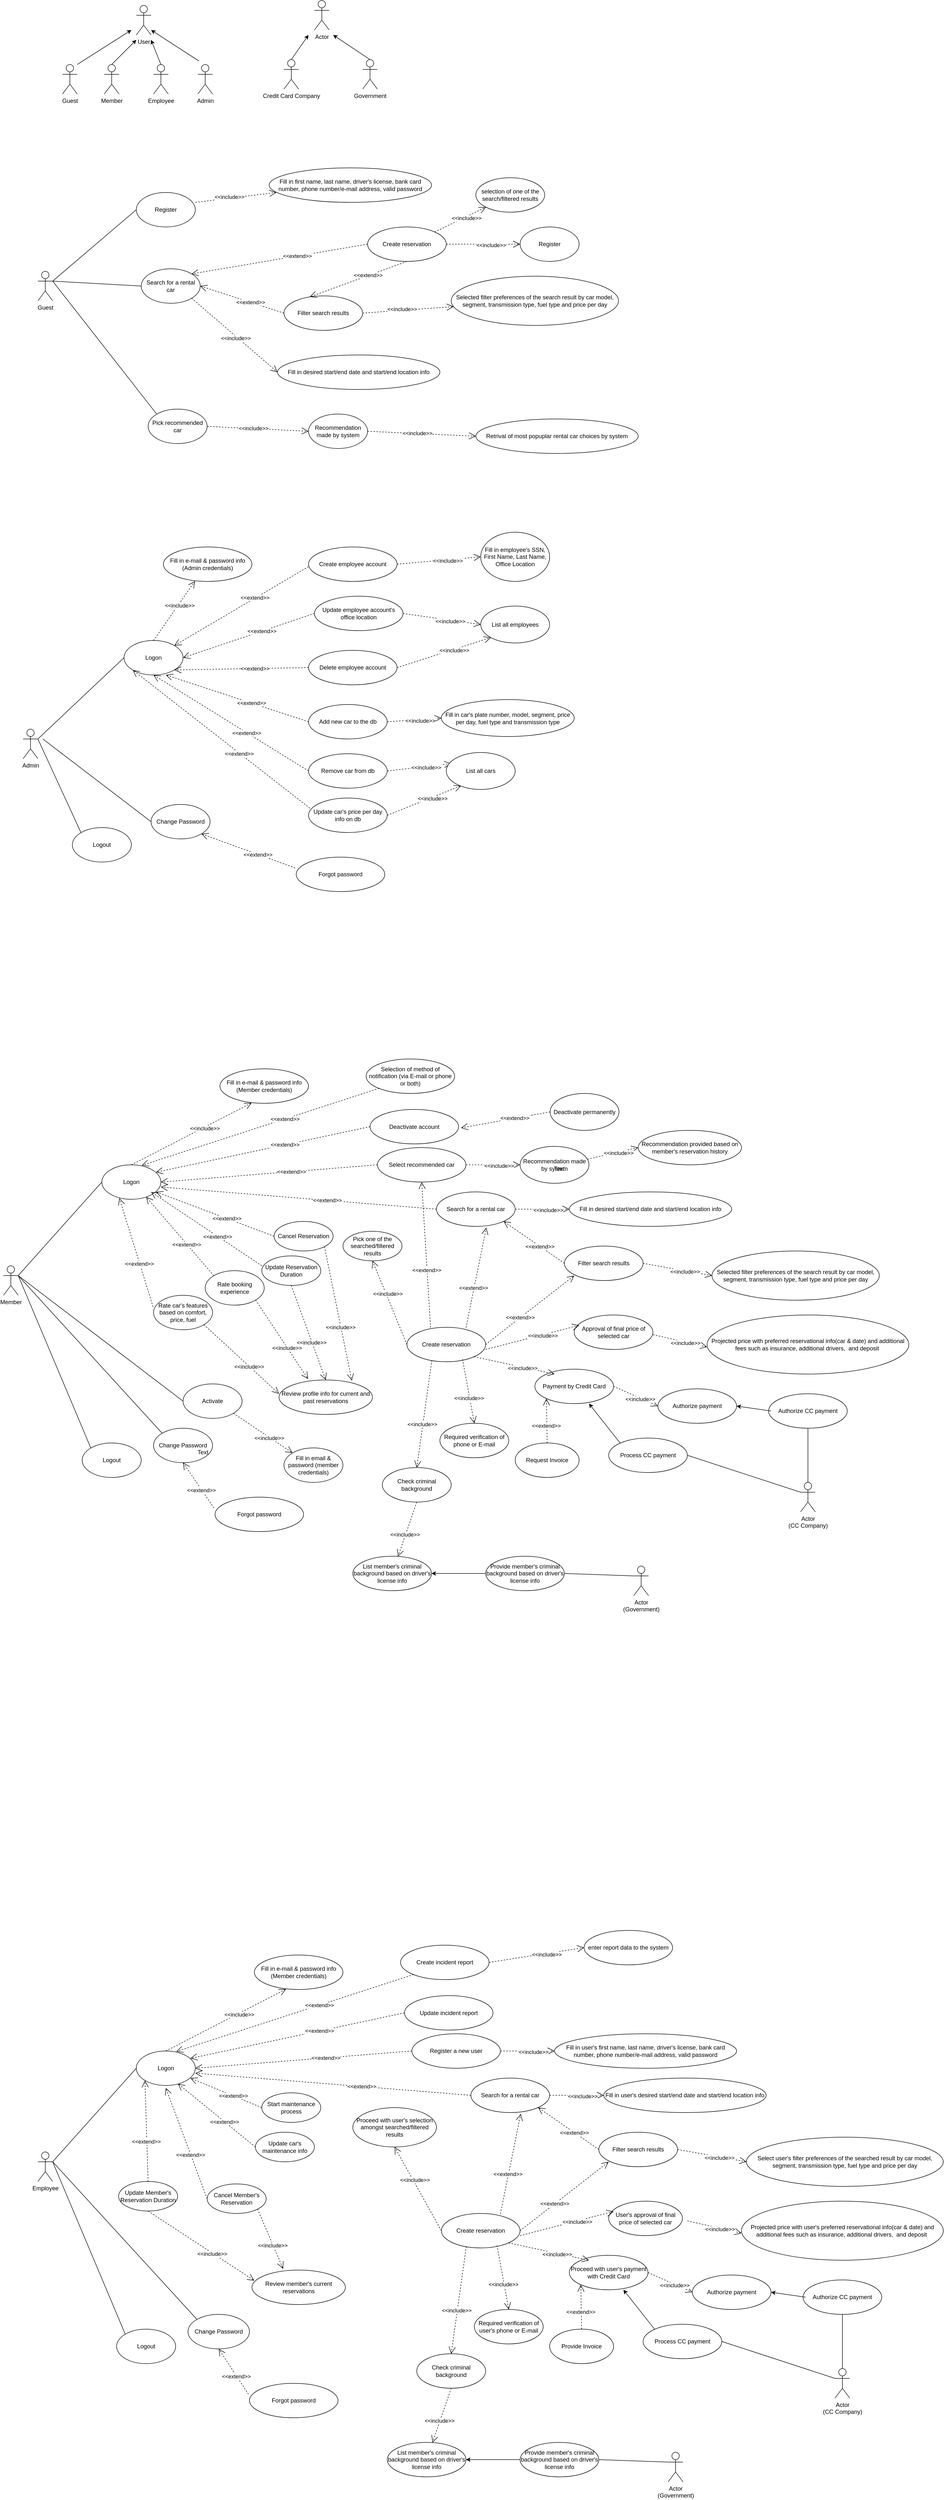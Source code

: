 <mxfile version="13.1.11" type="device"><diagram id="mzJ-m1NzM1ZTGt_eShpj" name="Page-1"><mxGraphModel dx="1564" dy="-329" grid="1" gridSize="10" guides="1" tooltips="1" connect="1" arrows="1" fold="1" page="1" pageScale="1" pageWidth="827" pageHeight="1169" math="0" shadow="0"><root><mxCell id="0"/><mxCell id="1" parent="0"/><mxCell id="7B_MV-Z20qDKFlkzkXNd-1" value="Guest" style="shape=umlActor;verticalLabelPosition=bottom;labelBackgroundColor=#ffffff;verticalAlign=top;html=1;" vertex="1" parent="1"><mxGeometry x="130" y="1770" width="30" height="60" as="geometry"/></mxCell><mxCell id="7B_MV-Z20qDKFlkzkXNd-2" value="Register" style="ellipse;whiteSpace=wrap;html=1;" vertex="1" parent="1"><mxGeometry x="330" y="1610" width="120" height="70" as="geometry"/></mxCell><mxCell id="7B_MV-Z20qDKFlkzkXNd-3" value="" style="endArrow=none;html=1;entryX=0;entryY=0.5;entryDx=0;entryDy=0;exitX=1;exitY=0.333;exitDx=0;exitDy=0;exitPerimeter=0;" edge="1" source="7B_MV-Z20qDKFlkzkXNd-1" target="7B_MV-Z20qDKFlkzkXNd-2" parent="1"><mxGeometry width="50" height="50" relative="1" as="geometry"><mxPoint x="410" y="2060" as="sourcePoint"/><mxPoint x="460" y="2010" as="targetPoint"/></mxGeometry></mxCell><mxCell id="7B_MV-Z20qDKFlkzkXNd-4" value="Pick recommended car" style="ellipse;whiteSpace=wrap;html=1;" vertex="1" parent="1"><mxGeometry x="354" y="2050" width="120" height="70" as="geometry"/></mxCell><mxCell id="7B_MV-Z20qDKFlkzkXNd-5" value="" style="endArrow=none;html=1;exitX=1;exitY=0.333;exitDx=0;exitDy=0;exitPerimeter=0;entryX=0;entryY=0;entryDx=0;entryDy=0;" edge="1" source="7B_MV-Z20qDKFlkzkXNd-1" target="7B_MV-Z20qDKFlkzkXNd-4" parent="1"><mxGeometry width="50" height="50" relative="1" as="geometry"><mxPoint x="410" y="2060" as="sourcePoint"/><mxPoint x="460" y="2010" as="targetPoint"/></mxGeometry></mxCell><mxCell id="7B_MV-Z20qDKFlkzkXNd-19" value="&amp;lt;&amp;lt;include&amp;gt;&amp;gt;" style="endArrow=open;endSize=12;dashed=1;html=1;entryX=0.044;entryY=0.714;entryDx=0;entryDy=0;entryPerimeter=0;" edge="1" parent="1" target="7B_MV-Z20qDKFlkzkXNd-21"><mxGeometry x="0.027" y="20" width="160" relative="1" as="geometry"><mxPoint x="450" y="1630" as="sourcePoint"/><mxPoint x="960" y="1600" as="targetPoint"/><Array as="points"/><mxPoint x="-13" y="19" as="offset"/></mxGeometry></mxCell><mxCell id="7B_MV-Z20qDKFlkzkXNd-21" value="Fill in first name, last name, driver's license, bank card number, phone number/e-mail address, valid password" style="ellipse;whiteSpace=wrap;html=1;" vertex="1" parent="1"><mxGeometry x="600" y="1560" width="330" height="70" as="geometry"/></mxCell><mxCell id="7B_MV-Z20qDKFlkzkXNd-22" value="&amp;lt;&amp;lt;include&amp;gt;&amp;gt;" style="endArrow=open;endSize=12;dashed=1;html=1;exitX=1;exitY=0.5;exitDx=0;exitDy=0;entryX=0;entryY=0.5;entryDx=0;entryDy=0;" edge="1" parent="1" source="7B_MV-Z20qDKFlkzkXNd-4" target="7B_MV-Z20qDKFlkzkXNd-23"><mxGeometry x="0.027" y="20" width="160" relative="1" as="geometry"><mxPoint x="730" y="1790" as="sourcePoint"/><mxPoint x="880" y="1810" as="targetPoint"/><Array as="points"/><mxPoint x="-13" y="19" as="offset"/></mxGeometry></mxCell><mxCell id="7B_MV-Z20qDKFlkzkXNd-23" value="Recommendation made by system" style="ellipse;whiteSpace=wrap;html=1;" vertex="1" parent="1"><mxGeometry x="680" y="2060" width="120" height="70" as="geometry"/></mxCell><mxCell id="7B_MV-Z20qDKFlkzkXNd-24" value="&amp;lt;&amp;lt;include&amp;gt;&amp;gt;" style="endArrow=open;endSize=12;dashed=1;html=1;exitX=1;exitY=0.5;exitDx=0;exitDy=0;entryX=0;entryY=0.5;entryDx=0;entryDy=0;" edge="1" parent="1" source="7B_MV-Z20qDKFlkzkXNd-23" target="7B_MV-Z20qDKFlkzkXNd-25"><mxGeometry x="0.027" y="20" width="160" relative="1" as="geometry"><mxPoint x="1000" y="1805" as="sourcePoint"/><mxPoint x="1220" y="1780" as="targetPoint"/><Array as="points"/><mxPoint x="-13" y="19" as="offset"/></mxGeometry></mxCell><mxCell id="7B_MV-Z20qDKFlkzkXNd-25" value="Retrival of most popuplar rental car choices by system" style="ellipse;whiteSpace=wrap;html=1;" vertex="1" parent="1"><mxGeometry x="1020" y="2070" width="330" height="70" as="geometry"/></mxCell><mxCell id="7B_MV-Z20qDKFlkzkXNd-26" value="Search for a rental car" style="ellipse;whiteSpace=wrap;html=1;" vertex="1" parent="1"><mxGeometry x="340" y="1765" width="120" height="70" as="geometry"/></mxCell><mxCell id="7B_MV-Z20qDKFlkzkXNd-27" value="" style="endArrow=none;html=1;entryX=0;entryY=0.5;entryDx=0;entryDy=0;" edge="1" parent="1" target="7B_MV-Z20qDKFlkzkXNd-26"><mxGeometry width="50" height="50" relative="1" as="geometry"><mxPoint x="160" y="1790" as="sourcePoint"/><mxPoint x="380" y="1645" as="targetPoint"/></mxGeometry></mxCell><mxCell id="7B_MV-Z20qDKFlkzkXNd-30" value="&amp;lt;&amp;lt;include&amp;gt;&amp;gt;" style="endArrow=open;endSize=12;dashed=1;html=1;exitX=1;exitY=1;exitDx=0;exitDy=0;entryX=0;entryY=0.5;entryDx=0;entryDy=0;" edge="1" parent="1" source="7B_MV-Z20qDKFlkzkXNd-26" target="7B_MV-Z20qDKFlkzkXNd-31"><mxGeometry x="0.027" y="20" width="160" relative="1" as="geometry"><mxPoint x="510" y="1780" as="sourcePoint"/><mxPoint x="640" y="1750" as="targetPoint"/><Array as="points"/><mxPoint x="-13" y="19" as="offset"/></mxGeometry></mxCell><mxCell id="7B_MV-Z20qDKFlkzkXNd-31" value="Fill in desired start/end date and start/end location info" style="ellipse;whiteSpace=wrap;html=1;" vertex="1" parent="1"><mxGeometry x="617" y="1940" width="330" height="70" as="geometry"/></mxCell><mxCell id="7B_MV-Z20qDKFlkzkXNd-32" value="&amp;lt;&amp;lt;extend&amp;gt;&amp;gt;" style="endArrow=open;endSize=12;dashed=1;html=1;entryX=1;entryY=0.5;entryDx=0;entryDy=0;exitX=0;exitY=0.5;exitDx=0;exitDy=0;" edge="1" parent="1" source="7B_MV-Z20qDKFlkzkXNd-33" target="7B_MV-Z20qDKFlkzkXNd-26"><mxGeometry x="-0.209" width="160" relative="1" as="geometry"><mxPoint x="620" y="1850" as="sourcePoint"/><mxPoint x="728.68" y="1772.67" as="targetPoint"/><Array as="points"/><mxPoint x="-1" as="offset"/></mxGeometry></mxCell><mxCell id="7B_MV-Z20qDKFlkzkXNd-33" value="Filter search results" style="ellipse;whiteSpace=wrap;html=1;" vertex="1" parent="1"><mxGeometry x="630" y="1820" width="160" height="70" as="geometry"/></mxCell><mxCell id="7B_MV-Z20qDKFlkzkXNd-36" value="&amp;lt;&amp;lt;include&amp;gt;&amp;gt;" style="endArrow=open;endSize=12;dashed=1;html=1;exitX=1;exitY=0.5;exitDx=0;exitDy=0;" edge="1" parent="1" source="7B_MV-Z20qDKFlkzkXNd-33" target="7B_MV-Z20qDKFlkzkXNd-37"><mxGeometry x="0.027" y="20" width="160" relative="1" as="geometry"><mxPoint x="870" y="1850" as="sourcePoint"/><mxPoint x="960" y="1850" as="targetPoint"/><Array as="points"/><mxPoint x="-13" y="19" as="offset"/></mxGeometry></mxCell><mxCell id="7B_MV-Z20qDKFlkzkXNd-37" value="Selected filter preferences of the search result by car model, segment, transmission type, fuel type and price per day" style="ellipse;whiteSpace=wrap;html=1;" vertex="1" parent="1"><mxGeometry x="970" y="1780" width="340" height="100" as="geometry"/></mxCell><mxCell id="7B_MV-Z20qDKFlkzkXNd-38" value="Create reservation" style="ellipse;whiteSpace=wrap;html=1;" vertex="1" parent="1"><mxGeometry x="800" y="1680" width="160" height="70" as="geometry"/></mxCell><mxCell id="7B_MV-Z20qDKFlkzkXNd-39" value="&amp;lt;&amp;lt;extend&amp;gt;&amp;gt;" style="endArrow=open;endSize=12;dashed=1;html=1;entryX=1;entryY=0;entryDx=0;entryDy=0;exitX=0;exitY=0.5;exitDx=0;exitDy=0;" edge="1" parent="1" source="7B_MV-Z20qDKFlkzkXNd-38" target="7B_MV-Z20qDKFlkzkXNd-26"><mxGeometry x="-0.209" width="160" relative="1" as="geometry"><mxPoint x="530" y="1730" as="sourcePoint"/><mxPoint x="360" y="1675" as="targetPoint"/><Array as="points"/><mxPoint x="-1" as="offset"/></mxGeometry></mxCell><mxCell id="7B_MV-Z20qDKFlkzkXNd-40" value="&amp;lt;&amp;lt;extend&amp;gt;&amp;gt;" style="endArrow=open;endSize=12;dashed=1;html=1;entryX=0.329;entryY=0.029;entryDx=0;entryDy=0;exitX=0.5;exitY=1;exitDx=0;exitDy=0;entryPerimeter=0;" edge="1" parent="1" source="7B_MV-Z20qDKFlkzkXNd-38" target="7B_MV-Z20qDKFlkzkXNd-33"><mxGeometry x="-0.209" width="160" relative="1" as="geometry"><mxPoint x="860" y="1790" as="sourcePoint"/><mxPoint x="690" y="1735" as="targetPoint"/><Array as="points"/><mxPoint x="-1" as="offset"/></mxGeometry></mxCell><mxCell id="7B_MV-Z20qDKFlkzkXNd-42" value="&amp;lt;&amp;lt;include&amp;gt;&amp;gt;" style="endArrow=open;endSize=12;dashed=1;html=1;exitX=1;exitY=0.5;exitDx=0;exitDy=0;" edge="1" parent="1" source="7B_MV-Z20qDKFlkzkXNd-38"><mxGeometry x="0.201" y="-2" width="160" relative="1" as="geometry"><mxPoint x="830" y="1720" as="sourcePoint"/><mxPoint x="1110" y="1715" as="targetPoint"/><Array as="points"/><mxPoint x="1" as="offset"/></mxGeometry></mxCell><mxCell id="7B_MV-Z20qDKFlkzkXNd-43" value="Register" style="ellipse;whiteSpace=wrap;html=1;" vertex="1" parent="1"><mxGeometry x="1110" y="1680" width="120" height="70" as="geometry"/></mxCell><mxCell id="7B_MV-Z20qDKFlkzkXNd-44" value="selection of one of the search/filtered results" style="ellipse;whiteSpace=wrap;html=1;" vertex="1" parent="1"><mxGeometry x="1020" y="1580" width="140" height="70" as="geometry"/></mxCell><mxCell id="7B_MV-Z20qDKFlkzkXNd-45" value="&amp;lt;&amp;lt;include&amp;gt;&amp;gt;" style="endArrow=open;endSize=12;dashed=1;html=1;exitX=1;exitY=0;exitDx=0;exitDy=0;entryX=0;entryY=1;entryDx=0;entryDy=0;" edge="1" parent="1" source="7B_MV-Z20qDKFlkzkXNd-38" target="7B_MV-Z20qDKFlkzkXNd-44"><mxGeometry x="0.201" y="-2" width="160" relative="1" as="geometry"><mxPoint x="950" y="1660" as="sourcePoint"/><mxPoint x="1100" y="1660" as="targetPoint"/><Array as="points"/><mxPoint x="1" as="offset"/></mxGeometry></mxCell><mxCell id="7B_MV-Z20qDKFlkzkXNd-73" value="Admin" style="shape=umlActor;verticalLabelPosition=bottom;labelBackgroundColor=#ffffff;verticalAlign=top;html=1;" vertex="1" parent="1"><mxGeometry x="100" y="2700" width="30" height="60" as="geometry"/></mxCell><mxCell id="7B_MV-Z20qDKFlkzkXNd-74" value="Logon" style="ellipse;whiteSpace=wrap;html=1;" vertex="1" parent="1"><mxGeometry x="305" y="2520" width="120" height="70" as="geometry"/></mxCell><mxCell id="7B_MV-Z20qDKFlkzkXNd-75" value="" style="endArrow=none;html=1;entryX=0;entryY=0.5;entryDx=0;entryDy=0;exitX=1;exitY=0.333;exitDx=0;exitDy=0;exitPerimeter=0;" edge="1" source="7B_MV-Z20qDKFlkzkXNd-73" target="7B_MV-Z20qDKFlkzkXNd-74" parent="1"><mxGeometry width="50" height="50" relative="1" as="geometry"><mxPoint x="420" y="2810" as="sourcePoint"/><mxPoint x="470" y="2760" as="targetPoint"/></mxGeometry></mxCell><mxCell id="7B_MV-Z20qDKFlkzkXNd-76" value="Logout" style="ellipse;whiteSpace=wrap;html=1;" vertex="1" parent="1"><mxGeometry x="200" y="2900" width="120" height="70" as="geometry"/></mxCell><mxCell id="7B_MV-Z20qDKFlkzkXNd-77" value="" style="endArrow=none;html=1;exitX=1;exitY=0.333;exitDx=0;exitDy=0;exitPerimeter=0;entryX=0;entryY=0;entryDx=0;entryDy=0;" edge="1" source="7B_MV-Z20qDKFlkzkXNd-73" target="7B_MV-Z20qDKFlkzkXNd-76" parent="1"><mxGeometry width="50" height="50" relative="1" as="geometry"><mxPoint x="420" y="2810" as="sourcePoint"/><mxPoint x="470" y="2760" as="targetPoint"/></mxGeometry></mxCell><mxCell id="7B_MV-Z20qDKFlkzkXNd-79" value="Create employee account" style="ellipse;whiteSpace=wrap;html=1;" vertex="1" parent="1"><mxGeometry x="680" y="2330" width="180" height="70" as="geometry"/></mxCell><mxCell id="7B_MV-Z20qDKFlkzkXNd-84" value="Change Password" style="ellipse;whiteSpace=wrap;html=1;" vertex="1" parent="1"><mxGeometry x="360" y="2853" width="120" height="70" as="geometry"/></mxCell><mxCell id="7B_MV-Z20qDKFlkzkXNd-85" value="" style="endArrow=none;html=1;entryX=0;entryY=0.5;entryDx=0;entryDy=0;" edge="1" target="7B_MV-Z20qDKFlkzkXNd-84" parent="1"><mxGeometry width="50" height="50" relative="1" as="geometry"><mxPoint x="140" y="2720" as="sourcePoint"/><mxPoint x="390" y="2395" as="targetPoint"/></mxGeometry></mxCell><mxCell id="7B_MV-Z20qDKFlkzkXNd-87" value="Forgot password" style="ellipse;whiteSpace=wrap;html=1;" vertex="1" parent="1"><mxGeometry x="655" y="2960" width="180" height="70" as="geometry"/></mxCell><mxCell id="7B_MV-Z20qDKFlkzkXNd-97" value="Fill in employee's SSN, First Name, Last Name, Office Location" style="ellipse;whiteSpace=wrap;html=1;" vertex="1" parent="1"><mxGeometry x="1030" y="2300" width="140" height="100" as="geometry"/></mxCell><mxCell id="7B_MV-Z20qDKFlkzkXNd-100" value="&amp;lt;&amp;lt;extend&amp;gt;&amp;gt;" style="endArrow=open;endSize=12;dashed=1;html=1;exitX=-0.012;exitY=0.314;exitDx=0;exitDy=0;exitPerimeter=0;entryX=1;entryY=1;entryDx=0;entryDy=0;" edge="1" parent="1" source="7B_MV-Z20qDKFlkzkXNd-87" target="7B_MV-Z20qDKFlkzkXNd-84"><mxGeometry x="-0.209" width="160" relative="1" as="geometry"><mxPoint x="650" y="2615" as="sourcePoint"/><mxPoint x="500" y="2870" as="targetPoint"/><Array as="points"/><mxPoint x="-1" as="offset"/></mxGeometry></mxCell><mxCell id="7B_MV-Z20qDKFlkzkXNd-101" value="&amp;lt;&amp;lt;extend&amp;gt;&amp;gt;" style="endArrow=open;endSize=12;dashed=1;html=1;entryX=1;entryY=0;entryDx=0;entryDy=0;" edge="1" parent="1" target="7B_MV-Z20qDKFlkzkXNd-74"><mxGeometry x="-0.209" width="160" relative="1" as="geometry"><mxPoint x="680" y="2370" as="sourcePoint"/><mxPoint x="370" y="2620" as="targetPoint"/><Array as="points"/><mxPoint x="-1" as="offset"/></mxGeometry></mxCell><mxCell id="7B_MV-Z20qDKFlkzkXNd-102" value="&amp;lt;&amp;lt;include&amp;gt;&amp;gt;" style="endArrow=open;endSize=12;dashed=1;html=1;exitX=1;exitY=0.5;exitDx=0;exitDy=0;entryX=0;entryY=0.5;entryDx=0;entryDy=0;" edge="1" parent="1" source="7B_MV-Z20qDKFlkzkXNd-79" target="7B_MV-Z20qDKFlkzkXNd-97"><mxGeometry x="0.201" y="-2" width="160" relative="1" as="geometry"><mxPoint x="910" y="2360" as="sourcePoint"/><mxPoint x="1012.408" y="2308.775" as="targetPoint"/><Array as="points"/><mxPoint x="1" as="offset"/></mxGeometry></mxCell><mxCell id="7B_MV-Z20qDKFlkzkXNd-103" value="Update employee account's office location" style="ellipse;whiteSpace=wrap;html=1;" vertex="1" parent="1"><mxGeometry x="692" y="2430" width="180" height="70" as="geometry"/></mxCell><mxCell id="7B_MV-Z20qDKFlkzkXNd-104" value="&amp;lt;&amp;lt;extend&amp;gt;&amp;gt;" style="endArrow=open;endSize=12;dashed=1;html=1;entryX=1;entryY=0.5;entryDx=0;entryDy=0;exitX=0;exitY=0.5;exitDx=0;exitDy=0;" edge="1" parent="1" source="7B_MV-Z20qDKFlkzkXNd-103" target="7B_MV-Z20qDKFlkzkXNd-74"><mxGeometry x="-0.209" width="160" relative="1" as="geometry"><mxPoint x="540" y="2520" as="sourcePoint"/><mxPoint x="328.037" y="2630.613" as="targetPoint"/><Array as="points"/><mxPoint x="-1" as="offset"/></mxGeometry></mxCell><mxCell id="7B_MV-Z20qDKFlkzkXNd-105" value="List all employees" style="ellipse;whiteSpace=wrap;html=1;" vertex="1" parent="1"><mxGeometry x="1030" y="2450" width="140" height="75" as="geometry"/></mxCell><mxCell id="7B_MV-Z20qDKFlkzkXNd-106" value="&amp;lt;&amp;lt;include&amp;gt;&amp;gt;" style="endArrow=open;endSize=12;dashed=1;html=1;exitX=1;exitY=0.5;exitDx=0;exitDy=0;entryX=0;entryY=0.5;entryDx=0;entryDy=0;" edge="1" parent="1" source="7B_MV-Z20qDKFlkzkXNd-103" target="7B_MV-Z20qDKFlkzkXNd-105"><mxGeometry x="0.201" y="-2" width="160" relative="1" as="geometry"><mxPoint x="890" y="2460" as="sourcePoint"/><mxPoint x="1060" y="2445" as="targetPoint"/><Array as="points"/><mxPoint x="1" as="offset"/></mxGeometry></mxCell><mxCell id="7B_MV-Z20qDKFlkzkXNd-107" value="Delete employee account" style="ellipse;whiteSpace=wrap;html=1;" vertex="1" parent="1"><mxGeometry x="680" y="2540" width="180" height="70" as="geometry"/></mxCell><mxCell id="7B_MV-Z20qDKFlkzkXNd-108" value="&amp;lt;&amp;lt;extend&amp;gt;&amp;gt;" style="endArrow=open;endSize=12;dashed=1;html=1;entryX=1;entryY=1;entryDx=0;entryDy=0;exitX=0;exitY=0.5;exitDx=0;exitDy=0;" edge="1" parent="1" source="7B_MV-Z20qDKFlkzkXNd-107" target="7B_MV-Z20qDKFlkzkXNd-74"><mxGeometry x="-0.209" width="160" relative="1" as="geometry"><mxPoint x="530" y="2590" as="sourcePoint"/><mxPoint x="355" y="2610" as="targetPoint"/><Array as="points"/><mxPoint x="-1" as="offset"/></mxGeometry></mxCell><mxCell id="7B_MV-Z20qDKFlkzkXNd-109" value="&amp;lt;&amp;lt;include&amp;gt;&amp;gt;" style="endArrow=open;endSize=12;dashed=1;html=1;exitX=1;exitY=0.5;exitDx=0;exitDy=0;entryX=0;entryY=1;entryDx=0;entryDy=0;" edge="1" parent="1" source="7B_MV-Z20qDKFlkzkXNd-107" target="7B_MV-Z20qDKFlkzkXNd-105"><mxGeometry x="0.201" y="-2" width="160" relative="1" as="geometry"><mxPoint x="890" y="2570" as="sourcePoint"/><mxPoint x="1080" y="2572.5" as="targetPoint"/><Array as="points"/><mxPoint x="1" as="offset"/></mxGeometry></mxCell><mxCell id="7B_MV-Z20qDKFlkzkXNd-110" value="Add new car to the db" style="ellipse;whiteSpace=wrap;html=1;" vertex="1" parent="1"><mxGeometry x="680" y="2650" width="160" height="70" as="geometry"/></mxCell><mxCell id="7B_MV-Z20qDKFlkzkXNd-111" value="&amp;lt;&amp;lt;extend&amp;gt;&amp;gt;" style="endArrow=open;endSize=12;dashed=1;html=1;exitX=0;exitY=0.5;exitDx=0;exitDy=0;" edge="1" parent="1" source="7B_MV-Z20qDKFlkzkXNd-110"><mxGeometry x="-0.209" width="160" relative="1" as="geometry"><mxPoint x="550" y="2620" as="sourcePoint"/><mxPoint x="390" y="2590" as="targetPoint"/><Array as="points"/><mxPoint x="-1" as="offset"/></mxGeometry></mxCell><mxCell id="7B_MV-Z20qDKFlkzkXNd-112" value="Fill in car's plate number, model, segment, price per day, fuel type and transmission type" style="ellipse;whiteSpace=wrap;html=1;" vertex="1" parent="1"><mxGeometry x="950" y="2640" width="270" height="75" as="geometry"/></mxCell><mxCell id="7B_MV-Z20qDKFlkzkXNd-113" value="&amp;lt;&amp;lt;include&amp;gt;&amp;gt;" style="endArrow=open;endSize=12;dashed=1;html=1;exitX=1;exitY=0.5;exitDx=0;exitDy=0;entryX=0;entryY=0.5;entryDx=0;entryDy=0;" edge="1" parent="1" source="7B_MV-Z20qDKFlkzkXNd-110" target="7B_MV-Z20qDKFlkzkXNd-112"><mxGeometry x="0.201" y="-2" width="160" relative="1" as="geometry"><mxPoint x="880" y="2670" as="sourcePoint"/><mxPoint x="1069.503" y="2608.47" as="targetPoint"/><Array as="points"/><mxPoint x="1" as="offset"/></mxGeometry></mxCell><mxCell id="7B_MV-Z20qDKFlkzkXNd-114" value="Remove car from db" style="ellipse;whiteSpace=wrap;html=1;" vertex="1" parent="1"><mxGeometry x="680" y="2750" width="160" height="70" as="geometry"/></mxCell><mxCell id="7B_MV-Z20qDKFlkzkXNd-115" value="&amp;lt;&amp;lt;extend&amp;gt;&amp;gt;" style="endArrow=open;endSize=12;dashed=1;html=1;exitX=0;exitY=0.5;exitDx=0;exitDy=0;entryX=0.5;entryY=1;entryDx=0;entryDy=0;" edge="1" parent="1" source="7B_MV-Z20qDKFlkzkXNd-114" target="7B_MV-Z20qDKFlkzkXNd-74"><mxGeometry x="-0.209" width="160" relative="1" as="geometry"><mxPoint x="540" y="2690" as="sourcePoint"/><mxPoint x="308" y="2545" as="targetPoint"/><Array as="points"/><mxPoint x="-1" as="offset"/></mxGeometry></mxCell><mxCell id="7B_MV-Z20qDKFlkzkXNd-116" value="&amp;lt;&amp;lt;include&amp;gt;&amp;gt;" style="endArrow=open;endSize=12;dashed=1;html=1;exitX=1;exitY=0.5;exitDx=0;exitDy=0;" edge="1" parent="1" source="7B_MV-Z20qDKFlkzkXNd-114"><mxGeometry x="0.201" y="-2" width="160" relative="1" as="geometry"><mxPoint x="890" y="2770" as="sourcePoint"/><mxPoint x="970" y="2770" as="targetPoint"/><Array as="points"/><mxPoint x="1" as="offset"/></mxGeometry></mxCell><mxCell id="7B_MV-Z20qDKFlkzkXNd-117" value="List all cars" style="ellipse;whiteSpace=wrap;html=1;" vertex="1" parent="1"><mxGeometry x="960" y="2747.5" width="140" height="75" as="geometry"/></mxCell><mxCell id="7B_MV-Z20qDKFlkzkXNd-118" value="Update car's price per day info on db" style="ellipse;whiteSpace=wrap;html=1;" vertex="1" parent="1"><mxGeometry x="680" y="2840" width="160" height="70" as="geometry"/></mxCell><mxCell id="7B_MV-Z20qDKFlkzkXNd-119" value="&amp;lt;&amp;lt;extend&amp;gt;&amp;gt;" style="endArrow=open;endSize=12;dashed=1;html=1;exitX=0.017;exitY=0.295;exitDx=0;exitDy=0;entryX=0;entryY=1;entryDx=0;entryDy=0;exitPerimeter=0;" edge="1" parent="1" source="7B_MV-Z20qDKFlkzkXNd-118" target="7B_MV-Z20qDKFlkzkXNd-74"><mxGeometry x="-0.209" width="160" relative="1" as="geometry"><mxPoint x="550" y="2750" as="sourcePoint"/><mxPoint x="295" y="2505" as="targetPoint"/><Array as="points"/><mxPoint x="-1" as="offset"/></mxGeometry></mxCell><mxCell id="7B_MV-Z20qDKFlkzkXNd-120" value="&amp;lt;&amp;lt;include&amp;gt;&amp;gt;" style="endArrow=open;endSize=12;dashed=1;html=1;exitX=1;exitY=0.5;exitDx=0;exitDy=0;" edge="1" parent="1" source="7B_MV-Z20qDKFlkzkXNd-118"><mxGeometry x="0.201" y="-2" width="160" relative="1" as="geometry"><mxPoint x="900" y="2830" as="sourcePoint"/><mxPoint x="990" y="2815" as="targetPoint"/><Array as="points"/><mxPoint x="1" as="offset"/></mxGeometry></mxCell><mxCell id="7B_MV-Z20qDKFlkzkXNd-121" value="Fill in e-mail &amp;amp; password info&lt;br&gt;(Admin credentials)" style="ellipse;whiteSpace=wrap;html=1;" vertex="1" parent="1"><mxGeometry x="385" y="2330" width="180" height="70" as="geometry"/></mxCell><mxCell id="7B_MV-Z20qDKFlkzkXNd-122" value="&amp;lt;&amp;lt;include&amp;gt;&amp;gt;" style="endArrow=open;endSize=12;dashed=1;html=1;exitX=0.5;exitY=0;exitDx=0;exitDy=0;entryX=0.357;entryY=0.99;entryDx=0;entryDy=0;entryPerimeter=0;" edge="1" parent="1" source="7B_MV-Z20qDKFlkzkXNd-74" target="7B_MV-Z20qDKFlkzkXNd-121"><mxGeometry x="0.201" y="-2" width="160" relative="1" as="geometry"><mxPoint x="400" y="2430" as="sourcePoint"/><mxPoint x="550" y="2370" as="targetPoint"/><Array as="points"/><mxPoint x="1" as="offset"/></mxGeometry></mxCell><mxCell id="7B_MV-Z20qDKFlkzkXNd-125" value="Member" style="shape=umlActor;verticalLabelPosition=bottom;labelBackgroundColor=#ffffff;verticalAlign=top;html=1;" vertex="1" parent="1"><mxGeometry x="60" y="3790" width="30" height="60" as="geometry"/></mxCell><mxCell id="7B_MV-Z20qDKFlkzkXNd-126" value="Logon" style="ellipse;whiteSpace=wrap;html=1;" vertex="1" parent="1"><mxGeometry x="260" y="3585" width="120" height="70" as="geometry"/></mxCell><mxCell id="7B_MV-Z20qDKFlkzkXNd-127" value="" style="endArrow=none;html=1;entryX=0;entryY=0.5;entryDx=0;entryDy=0;exitX=1;exitY=0.333;exitDx=0;exitDy=0;exitPerimeter=0;" edge="1" source="7B_MV-Z20qDKFlkzkXNd-125" target="7B_MV-Z20qDKFlkzkXNd-126" parent="1"><mxGeometry width="50" height="50" relative="1" as="geometry"><mxPoint x="530" y="3900" as="sourcePoint"/><mxPoint x="580" y="3850" as="targetPoint"/></mxGeometry></mxCell><mxCell id="7B_MV-Z20qDKFlkzkXNd-128" value="Logout" style="ellipse;whiteSpace=wrap;html=1;" vertex="1" parent="1"><mxGeometry x="220" y="4150" width="120" height="70" as="geometry"/></mxCell><mxCell id="7B_MV-Z20qDKFlkzkXNd-129" value="" style="endArrow=none;html=1;exitX=1;exitY=0.333;exitDx=0;exitDy=0;exitPerimeter=0;entryX=0;entryY=0;entryDx=0;entryDy=0;" edge="1" source="7B_MV-Z20qDKFlkzkXNd-125" target="7B_MV-Z20qDKFlkzkXNd-128" parent="1"><mxGeometry width="50" height="50" relative="1" as="geometry"><mxPoint x="530" y="3900" as="sourcePoint"/><mxPoint x="580" y="3850" as="targetPoint"/></mxGeometry></mxCell><mxCell id="7B_MV-Z20qDKFlkzkXNd-130" value="Selection of method of notification (via E-mail or phone or both)" style="ellipse;whiteSpace=wrap;html=1;" vertex="1" parent="1"><mxGeometry x="797" y="3370" width="180" height="70" as="geometry"/></mxCell><mxCell id="7B_MV-Z20qDKFlkzkXNd-131" value="Change Password" style="ellipse;whiteSpace=wrap;html=1;" vertex="1" parent="1"><mxGeometry x="365" y="4120" width="120" height="70" as="geometry"/></mxCell><mxCell id="7B_MV-Z20qDKFlkzkXNd-171" value="Text" style="text;html=1;align=center;verticalAlign=middle;resizable=0;points=[];autosize=1;" vertex="1" parent="7B_MV-Z20qDKFlkzkXNd-131"><mxGeometry x="80" y="39" width="40" height="20" as="geometry"/></mxCell><mxCell id="7B_MV-Z20qDKFlkzkXNd-132" value="" style="endArrow=none;html=1;entryX=0;entryY=0;entryDx=0;entryDy=0;" edge="1" target="7B_MV-Z20qDKFlkzkXNd-131" parent="1"><mxGeometry width="50" height="50" relative="1" as="geometry"><mxPoint x="90" y="3810" as="sourcePoint"/><mxPoint x="480" y="4220" as="targetPoint"/></mxGeometry></mxCell><mxCell id="7B_MV-Z20qDKFlkzkXNd-133" value="Forgot password" style="ellipse;whiteSpace=wrap;html=1;" vertex="1" parent="1"><mxGeometry x="490" y="4260" width="180" height="70" as="geometry"/></mxCell><mxCell id="7B_MV-Z20qDKFlkzkXNd-134" value="&amp;lt;&amp;lt;extend&amp;gt;&amp;gt;" style="endArrow=open;endSize=12;dashed=1;html=1;exitX=-0.012;exitY=0.314;exitDx=0;exitDy=0;exitPerimeter=0;entryX=0.5;entryY=1;entryDx=0;entryDy=0;" edge="1" source="7B_MV-Z20qDKFlkzkXNd-133" target="7B_MV-Z20qDKFlkzkXNd-131" parent="1"><mxGeometry x="-0.209" width="160" relative="1" as="geometry"><mxPoint x="760" y="3705" as="sourcePoint"/><mxPoint x="610" y="3960" as="targetPoint"/><Array as="points"/><mxPoint x="-1" as="offset"/></mxGeometry></mxCell><mxCell id="7B_MV-Z20qDKFlkzkXNd-135" value="&amp;lt;&amp;lt;extend&amp;gt;&amp;gt;" style="endArrow=open;endSize=12;dashed=1;html=1;entryX=0.678;entryY=0.014;entryDx=0;entryDy=0;entryPerimeter=0;exitX=0;exitY=1;exitDx=0;exitDy=0;" edge="1" target="7B_MV-Z20qDKFlkzkXNd-126" parent="1" source="7B_MV-Z20qDKFlkzkXNd-130"><mxGeometry x="-0.209" width="160" relative="1" as="geometry"><mxPoint x="790" y="3460" as="sourcePoint"/><mxPoint x="480" y="3710" as="targetPoint"/><Array as="points"/><mxPoint x="-1" as="offset"/></mxGeometry></mxCell><mxCell id="7B_MV-Z20qDKFlkzkXNd-137" value="Deactivate account" style="ellipse;whiteSpace=wrap;html=1;" vertex="1" parent="1"><mxGeometry x="805" y="3472.5" width="180" height="70" as="geometry"/></mxCell><mxCell id="7B_MV-Z20qDKFlkzkXNd-138" value="&amp;lt;&amp;lt;extend&amp;gt;&amp;gt;" style="endArrow=open;endSize=12;dashed=1;html=1;exitX=0;exitY=0.5;exitDx=0;exitDy=0;" edge="1" source="7B_MV-Z20qDKFlkzkXNd-137" parent="1"><mxGeometry x="-0.209" width="160" relative="1" as="geometry"><mxPoint x="650" y="3610" as="sourcePoint"/><mxPoint x="370" y="3600" as="targetPoint"/><Array as="points"/><mxPoint x="-1" as="offset"/></mxGeometry></mxCell><mxCell id="7B_MV-Z20qDKFlkzkXNd-139" value="Deactivate permanently" style="ellipse;whiteSpace=wrap;html=1;" vertex="1" parent="1"><mxGeometry x="1171" y="3440" width="140" height="75" as="geometry"/></mxCell><mxCell id="7B_MV-Z20qDKFlkzkXNd-141" value="Select recommended car" style="ellipse;whiteSpace=wrap;html=1;" vertex="1" parent="1"><mxGeometry x="820" y="3550" width="180" height="70" as="geometry"/></mxCell><mxCell id="7B_MV-Z20qDKFlkzkXNd-142" value="&amp;lt;&amp;lt;extend&amp;gt;&amp;gt;" style="endArrow=open;endSize=12;dashed=1;html=1;exitX=0;exitY=0.5;exitDx=0;exitDy=0;" edge="1" source="7B_MV-Z20qDKFlkzkXNd-141" parent="1"><mxGeometry x="-0.209" width="160" relative="1" as="geometry"><mxPoint x="640" y="3680" as="sourcePoint"/><mxPoint x="380" y="3620" as="targetPoint"/><Array as="points"/><mxPoint x="-1" as="offset"/></mxGeometry></mxCell><mxCell id="7B_MV-Z20qDKFlkzkXNd-144" value="Search for a rental car" style="ellipse;whiteSpace=wrap;html=1;" vertex="1" parent="1"><mxGeometry x="940" y="3640" width="160" height="70" as="geometry"/></mxCell><mxCell id="7B_MV-Z20qDKFlkzkXNd-145" value="&amp;lt;&amp;lt;extend&amp;gt;&amp;gt;" style="endArrow=open;endSize=12;dashed=1;html=1;exitX=0;exitY=0.5;exitDx=0;exitDy=0;" edge="1" source="7B_MV-Z20qDKFlkzkXNd-144" parent="1"><mxGeometry x="-0.209" width="160" relative="1" as="geometry"><mxPoint x="660" y="3710" as="sourcePoint"/><mxPoint x="380" y="3630" as="targetPoint"/><Array as="points"/><mxPoint x="-1" as="offset"/></mxGeometry></mxCell><mxCell id="7B_MV-Z20qDKFlkzkXNd-147" value="&amp;lt;&amp;lt;include&amp;gt;&amp;gt;" style="endArrow=open;endSize=12;dashed=1;html=1;exitX=1;exitY=0.5;exitDx=0;exitDy=0;" edge="1" source="7B_MV-Z20qDKFlkzkXNd-144" parent="1"><mxGeometry x="0.201" y="-2" width="160" relative="1" as="geometry"><mxPoint x="990" y="3760" as="sourcePoint"/><mxPoint x="1210" y="3675" as="targetPoint"/><Array as="points"/><mxPoint x="1" as="offset"/></mxGeometry></mxCell><mxCell id="7B_MV-Z20qDKFlkzkXNd-155" value="Fill in e-mail &amp;amp; password info&lt;br&gt;(Member credentials)" style="ellipse;whiteSpace=wrap;html=1;" vertex="1" parent="1"><mxGeometry x="500" y="3390" width="180" height="70" as="geometry"/></mxCell><mxCell id="7B_MV-Z20qDKFlkzkXNd-156" value="&amp;lt;&amp;lt;include&amp;gt;&amp;gt;" style="endArrow=open;endSize=12;dashed=1;html=1;exitX=0.5;exitY=0;exitDx=0;exitDy=0;entryX=0.357;entryY=0.99;entryDx=0;entryDy=0;entryPerimeter=0;" edge="1" source="7B_MV-Z20qDKFlkzkXNd-126" target="7B_MV-Z20qDKFlkzkXNd-155" parent="1"><mxGeometry x="0.201" y="-2" width="160" relative="1" as="geometry"><mxPoint x="510" y="3520" as="sourcePoint"/><mxPoint x="660" y="3460" as="targetPoint"/><Array as="points"/><mxPoint x="1" as="offset"/></mxGeometry></mxCell><mxCell id="7B_MV-Z20qDKFlkzkXNd-158" value="&amp;lt;&amp;lt;extend&amp;gt;&amp;gt;" style="endArrow=open;endSize=12;dashed=1;html=1;exitX=0;exitY=0.5;exitDx=0;exitDy=0;" edge="1" parent="1" source="7B_MV-Z20qDKFlkzkXNd-139"><mxGeometry x="-0.209" width="160" relative="1" as="geometry"><mxPoint x="1010" y="3510" as="sourcePoint"/><mxPoint x="990" y="3510" as="targetPoint"/><Array as="points"/><mxPoint x="-1" as="offset"/></mxGeometry></mxCell><mxCell id="7B_MV-Z20qDKFlkzkXNd-159" value="Recommendation made by system" style="ellipse;whiteSpace=wrap;html=1;" vertex="1" parent="1"><mxGeometry x="1110" y="3547.5" width="140" height="75" as="geometry"/></mxCell><mxCell id="7B_MV-Z20qDKFlkzkXNd-180" value="Text" style="text;html=1;align=center;verticalAlign=middle;resizable=0;points=[];autosize=1;" vertex="1" parent="7B_MV-Z20qDKFlkzkXNd-159"><mxGeometry x="59" y="35.5" width="40" height="20" as="geometry"/></mxCell><mxCell id="7B_MV-Z20qDKFlkzkXNd-160" value="&amp;lt;&amp;lt;include&amp;gt;&amp;gt;" style="endArrow=open;endSize=12;dashed=1;html=1;exitX=1;exitY=0.5;exitDx=0;exitDy=0;entryX=0;entryY=0.5;entryDx=0;entryDy=0;" edge="1" parent="1" source="7B_MV-Z20qDKFlkzkXNd-141" target="7B_MV-Z20qDKFlkzkXNd-159"><mxGeometry x="0.201" y="-2" width="160" relative="1" as="geometry"><mxPoint x="1010" y="3640" as="sourcePoint"/><mxPoint x="1070" y="3633" as="targetPoint"/><Array as="points"/><mxPoint x="1" as="offset"/></mxGeometry></mxCell><mxCell id="7B_MV-Z20qDKFlkzkXNd-161" value="Recommendation provided based on member's reservation history" style="ellipse;whiteSpace=wrap;html=1;" vertex="1" parent="1"><mxGeometry x="1350" y="3515" width="210" height="70" as="geometry"/></mxCell><mxCell id="7B_MV-Z20qDKFlkzkXNd-162" value="&amp;lt;&amp;lt;include&amp;gt;&amp;gt;" style="endArrow=open;endSize=12;dashed=1;html=1;exitX=0.976;exitY=0.347;exitDx=0;exitDy=0;exitPerimeter=0;entryX=0;entryY=0.5;entryDx=0;entryDy=0;" edge="1" parent="1" source="7B_MV-Z20qDKFlkzkXNd-159" target="7B_MV-Z20qDKFlkzkXNd-161"><mxGeometry x="0.201" y="-2" width="160" relative="1" as="geometry"><mxPoint x="1250" y="3600" as="sourcePoint"/><mxPoint x="1350" y="3568" as="targetPoint"/><Array as="points"/><mxPoint x="1" as="offset"/></mxGeometry></mxCell><mxCell id="7B_MV-Z20qDKFlkzkXNd-163" value="Activate" style="ellipse;whiteSpace=wrap;html=1;" vertex="1" parent="1"><mxGeometry x="425" y="4030" width="120" height="70" as="geometry"/></mxCell><mxCell id="7B_MV-Z20qDKFlkzkXNd-164" value="" style="endArrow=none;html=1;entryX=0;entryY=0.5;entryDx=0;entryDy=0;" edge="1" parent="1" target="7B_MV-Z20qDKFlkzkXNd-163"><mxGeometry width="50" height="50" relative="1" as="geometry"><mxPoint x="90" y="3810" as="sourcePoint"/><mxPoint x="590" y="4340" as="targetPoint"/></mxGeometry></mxCell><mxCell id="7B_MV-Z20qDKFlkzkXNd-165" value="Fill in email &amp;amp; password (member credentials)" style="ellipse;whiteSpace=wrap;html=1;" vertex="1" parent="1"><mxGeometry x="630" y="4160" width="120" height="70" as="geometry"/></mxCell><mxCell id="7B_MV-Z20qDKFlkzkXNd-166" value="&amp;lt;&amp;lt;include&amp;gt;&amp;gt;" style="endArrow=open;endSize=12;dashed=1;html=1;exitX=1;exitY=1;exitDx=0;exitDy=0;entryX=0;entryY=0;entryDx=0;entryDy=0;" edge="1" parent="1" source="7B_MV-Z20qDKFlkzkXNd-163" target="7B_MV-Z20qDKFlkzkXNd-165"><mxGeometry x="0.201" y="-2" width="160" relative="1" as="geometry"><mxPoint x="580" y="4100" as="sourcePoint"/><mxPoint x="730" y="4040" as="targetPoint"/><Array as="points"/><mxPoint x="1" as="offset"/></mxGeometry></mxCell><mxCell id="7B_MV-Z20qDKFlkzkXNd-167" value="Rate booking experience" style="ellipse;whiteSpace=wrap;html=1;" vertex="1" parent="1"><mxGeometry x="470" y="3800" width="120" height="70" as="geometry"/></mxCell><mxCell id="7B_MV-Z20qDKFlkzkXNd-168" value="Rate car's features based on comfort, price, fuel" style="ellipse;whiteSpace=wrap;html=1;" vertex="1" parent="1"><mxGeometry x="365" y="3850" width="120" height="70" as="geometry"/></mxCell><mxCell id="7B_MV-Z20qDKFlkzkXNd-174" value="Review profile info for current and past reservations" style="ellipse;whiteSpace=wrap;html=1;" vertex="1" parent="1"><mxGeometry x="620" y="4022" width="190" height="70" as="geometry"/></mxCell><mxCell id="7B_MV-Z20qDKFlkzkXNd-175" value="&amp;lt;&amp;lt;include&amp;gt;&amp;gt;" style="endArrow=open;endSize=12;dashed=1;html=1;exitX=1;exitY=1;exitDx=0;exitDy=0;" edge="1" parent="1" source="7B_MV-Z20qDKFlkzkXNd-167"><mxGeometry x="0.201" y="-2" width="160" relative="1" as="geometry"><mxPoint x="550" y="3790" as="sourcePoint"/><mxPoint x="679" y="4020" as="targetPoint"/><Array as="points"/><mxPoint x="1" as="offset"/></mxGeometry></mxCell><mxCell id="7B_MV-Z20qDKFlkzkXNd-176" value="&amp;lt;&amp;lt;include&amp;gt;&amp;gt;" style="endArrow=open;endSize=12;dashed=1;html=1;exitX=1;exitY=1;exitDx=0;exitDy=0;" edge="1" parent="1" source="7B_MV-Z20qDKFlkzkXNd-168"><mxGeometry x="0.201" y="-2" width="160" relative="1" as="geometry"><mxPoint x="570" y="3920" as="sourcePoint"/><mxPoint x="620" y="4050" as="targetPoint"/><Array as="points"/><mxPoint x="1" as="offset"/></mxGeometry></mxCell><mxCell id="7B_MV-Z20qDKFlkzkXNd-177" value="&amp;lt;&amp;lt;extend&amp;gt;&amp;gt;" style="endArrow=open;endSize=12;dashed=1;html=1;exitX=0;exitY=0;exitDx=0;exitDy=0;" edge="1" parent="1" source="7B_MV-Z20qDKFlkzkXNd-167"><mxGeometry x="-0.209" width="160" relative="1" as="geometry"><mxPoint x="350" y="3710" as="sourcePoint"/><mxPoint x="350" y="3650" as="targetPoint"/><Array as="points"/><mxPoint x="-1" as="offset"/></mxGeometry></mxCell><mxCell id="7B_MV-Z20qDKFlkzkXNd-178" value="&amp;lt;&amp;lt;extend&amp;gt;&amp;gt;" style="endArrow=open;endSize=12;dashed=1;html=1;exitX=-0.008;exitY=0.333;exitDx=0;exitDy=0;exitPerimeter=0;entryX=0.297;entryY=0.967;entryDx=0;entryDy=0;entryPerimeter=0;" edge="1" parent="1" source="7B_MV-Z20qDKFlkzkXNd-168" target="7B_MV-Z20qDKFlkzkXNd-126"><mxGeometry x="-0.209" width="160" relative="1" as="geometry"><mxPoint x="320" y="3770" as="sourcePoint"/><mxPoint x="-115" y="3862.5" as="targetPoint"/><Array as="points"/><mxPoint x="-1" as="offset"/></mxGeometry></mxCell><mxCell id="7B_MV-Z20qDKFlkzkXNd-181" value="Fill in desired start/end date and start/end location info" style="ellipse;whiteSpace=wrap;html=1;" vertex="1" parent="1"><mxGeometry x="1210" y="3640" width="330" height="70" as="geometry"/></mxCell><mxCell id="7B_MV-Z20qDKFlkzkXNd-182" value="Filter search results" style="ellipse;whiteSpace=wrap;html=1;" vertex="1" parent="1"><mxGeometry x="1200" y="3750" width="160" height="70" as="geometry"/></mxCell><mxCell id="7B_MV-Z20qDKFlkzkXNd-183" value="&amp;lt;&amp;lt;extend&amp;gt;&amp;gt;" style="endArrow=open;endSize=12;dashed=1;html=1;exitX=0;exitY=0.5;exitDx=0;exitDy=0;entryX=1;entryY=1;entryDx=0;entryDy=0;" edge="1" parent="1" source="7B_MV-Z20qDKFlkzkXNd-182" target="7B_MV-Z20qDKFlkzkXNd-144"><mxGeometry x="-0.209" width="160" relative="1" as="geometry"><mxPoint x="1140" y="3730" as="sourcePoint"/><mxPoint x="1003.037" y="3569.387" as="targetPoint"/><Array as="points"/><mxPoint x="-1" as="offset"/></mxGeometry></mxCell><mxCell id="7B_MV-Z20qDKFlkzkXNd-184" value="Selected filter preferences of the search result by car model, segment, transmission type, fuel type and price per day" style="ellipse;whiteSpace=wrap;html=1;" vertex="1" parent="1"><mxGeometry x="1500" y="3760" width="340" height="100" as="geometry"/></mxCell><mxCell id="7B_MV-Z20qDKFlkzkXNd-185" value="&amp;lt;&amp;lt;include&amp;gt;&amp;gt;" style="endArrow=open;endSize=12;dashed=1;html=1;exitX=1;exitY=0.5;exitDx=0;exitDy=0;entryX=0;entryY=0.5;entryDx=0;entryDy=0;" edge="1" parent="1" source="7B_MV-Z20qDKFlkzkXNd-182" target="7B_MV-Z20qDKFlkzkXNd-184"><mxGeometry x="0.201" y="-2" width="160" relative="1" as="geometry"><mxPoint x="1430" y="3780" as="sourcePoint"/><mxPoint x="1540" y="3780" as="targetPoint"/><Array as="points"/><mxPoint x="1" as="offset"/></mxGeometry></mxCell><mxCell id="7B_MV-Z20qDKFlkzkXNd-186" value="Create reservation" style="ellipse;whiteSpace=wrap;html=1;" vertex="1" parent="1"><mxGeometry x="880" y="3915" width="160" height="70" as="geometry"/></mxCell><mxCell id="7B_MV-Z20qDKFlkzkXNd-187" value="&amp;lt;&amp;lt;extend&amp;gt;&amp;gt;" style="endArrow=open;endSize=12;dashed=1;html=1;exitX=1;exitY=0.5;exitDx=0;exitDy=0;" edge="1" parent="1" source="7B_MV-Z20qDKFlkzkXNd-186"><mxGeometry x="-0.209" width="160" relative="1" as="geometry"><mxPoint x="1230" y="3870" as="sourcePoint"/><mxPoint x="1220" y="3810" as="targetPoint"/><Array as="points"/><mxPoint x="-1" as="offset"/></mxGeometry></mxCell><mxCell id="7B_MV-Z20qDKFlkzkXNd-188" value="&amp;lt;&amp;lt;extend&amp;gt;&amp;gt;" style="endArrow=open;endSize=12;dashed=1;html=1;exitX=0.75;exitY=0.01;exitDx=0;exitDy=0;entryX=0.633;entryY=1.038;entryDx=0;entryDy=0;exitPerimeter=0;entryPerimeter=0;" edge="1" parent="1" source="7B_MV-Z20qDKFlkzkXNd-186" target="7B_MV-Z20qDKFlkzkXNd-144"><mxGeometry x="-0.209" width="160" relative="1" as="geometry"><mxPoint x="1050" y="3780" as="sourcePoint"/><mxPoint x="1127.36" y="3724.67" as="targetPoint"/><Array as="points"/><mxPoint x="-1" as="offset"/></mxGeometry></mxCell><mxCell id="7B_MV-Z20qDKFlkzkXNd-189" value="&amp;lt;&amp;lt;extend&amp;gt;&amp;gt;" style="endArrow=open;endSize=12;dashed=1;html=1;exitX=0.3;exitY=0.01;exitDx=0;exitDy=0;entryX=0.5;entryY=1;entryDx=0;entryDy=0;exitPerimeter=0;" edge="1" parent="1" source="7B_MV-Z20qDKFlkzkXNd-186" target="7B_MV-Z20qDKFlkzkXNd-141"><mxGeometry x="-0.209" width="160" relative="1" as="geometry"><mxPoint x="860" y="3730" as="sourcePoint"/><mxPoint x="921.28" y="3641.96" as="targetPoint"/><Array as="points"/><mxPoint x="-1" as="offset"/></mxGeometry></mxCell><mxCell id="7B_MV-Z20qDKFlkzkXNd-190" value="Approval of final price of selected car" style="ellipse;whiteSpace=wrap;html=1;" vertex="1" parent="1"><mxGeometry x="1220" y="3890" width="160" height="70" as="geometry"/></mxCell><mxCell id="7B_MV-Z20qDKFlkzkXNd-191" value="Projected price with preferred reservational info(car &amp;amp; date) and additional fees such as insurance, additional drivers,&amp;nbsp; and deposit&amp;nbsp;" style="ellipse;whiteSpace=wrap;html=1;" vertex="1" parent="1"><mxGeometry x="1490" y="3890" width="410" height="120" as="geometry"/></mxCell><mxCell id="7B_MV-Z20qDKFlkzkXNd-192" value="&amp;lt;&amp;lt;include&amp;gt;&amp;gt;" style="endArrow=open;endSize=12;dashed=1;html=1;exitX=1;exitY=0.5;exitDx=0;exitDy=0;" edge="1" parent="1"><mxGeometry x="0.201" y="-2" width="160" relative="1" as="geometry"><mxPoint x="1380" y="3930" as="sourcePoint"/><mxPoint x="1490" y="3955" as="targetPoint"/><Array as="points"/><mxPoint x="1" as="offset"/></mxGeometry></mxCell><mxCell id="7B_MV-Z20qDKFlkzkXNd-193" value="&amp;lt;&amp;lt;include&amp;gt;&amp;gt;" style="endArrow=open;endSize=12;dashed=1;html=1;" edge="1" parent="1"><mxGeometry x="0.201" y="-2" width="160" relative="1" as="geometry"><mxPoint x="1040" y="3960" as="sourcePoint"/><mxPoint x="1230" y="3911" as="targetPoint"/><Array as="points"/><mxPoint x="1" as="offset"/></mxGeometry></mxCell><mxCell id="7B_MV-Z20qDKFlkzkXNd-194" value="Payment by Credit Card" style="ellipse;whiteSpace=wrap;html=1;" vertex="1" parent="1"><mxGeometry x="1140" y="4000" width="160" height="70" as="geometry"/></mxCell><mxCell id="7B_MV-Z20qDKFlkzkXNd-195" value="&amp;lt;&amp;lt;include&amp;gt;&amp;gt;" style="endArrow=open;endSize=12;dashed=1;html=1;exitX=1;exitY=1;exitDx=0;exitDy=0;" edge="1" parent="1" source="7B_MV-Z20qDKFlkzkXNd-186"><mxGeometry x="0.201" y="-2" width="160" relative="1" as="geometry"><mxPoint x="1040" y="3920" as="sourcePoint"/><mxPoint x="1180" y="4010" as="targetPoint"/><Array as="points"/><mxPoint x="1" as="offset"/></mxGeometry></mxCell><mxCell id="7B_MV-Z20qDKFlkzkXNd-196" value="Authorize payment" style="ellipse;whiteSpace=wrap;html=1;" vertex="1" parent="1"><mxGeometry x="1390" y="4040" width="160" height="70" as="geometry"/></mxCell><mxCell id="7B_MV-Z20qDKFlkzkXNd-197" value="&amp;lt;&amp;lt;include&amp;gt;&amp;gt;" style="endArrow=open;endSize=12;dashed=1;html=1;exitX=1;exitY=0.5;exitDx=0;exitDy=0;entryX=0;entryY=0.5;entryDx=0;entryDy=0;" edge="1" parent="1" source="7B_MV-Z20qDKFlkzkXNd-194" target="7B_MV-Z20qDKFlkzkXNd-196"><mxGeometry x="0.201" y="-2" width="160" relative="1" as="geometry"><mxPoint x="1320" y="4060" as="sourcePoint"/><mxPoint x="1502.618" y="4210.613" as="targetPoint"/><Array as="points"/><mxPoint x="1" as="offset"/></mxGeometry></mxCell><mxCell id="7B_MV-Z20qDKFlkzkXNd-198" value="Authorize CC payment" style="ellipse;whiteSpace=wrap;html=1;" vertex="1" parent="1"><mxGeometry x="1615" y="4050" width="160" height="70" as="geometry"/></mxCell><mxCell id="7B_MV-Z20qDKFlkzkXNd-199" value="Actor&lt;br&gt;(CC Company)" style="shape=umlActor;verticalLabelPosition=bottom;labelBackgroundColor=#ffffff;verticalAlign=top;html=1;" vertex="1" parent="1"><mxGeometry x="1680" y="4230" width="30" height="60" as="geometry"/></mxCell><mxCell id="7B_MV-Z20qDKFlkzkXNd-200" value="" style="endArrow=none;html=1;entryX=0.5;entryY=1;entryDx=0;entryDy=0;" edge="1" parent="1" target="7B_MV-Z20qDKFlkzkXNd-198"><mxGeometry width="50" height="50" relative="1" as="geometry"><mxPoint x="1695" y="4230" as="sourcePoint"/><mxPoint x="1886.963" y="4530.613" as="targetPoint"/></mxGeometry></mxCell><mxCell id="7B_MV-Z20qDKFlkzkXNd-201" value="" style="endArrow=classic;html=1;entryX=1;entryY=0.5;entryDx=0;entryDy=0;" edge="1" parent="1" target="7B_MV-Z20qDKFlkzkXNd-196"><mxGeometry width="50" height="50" relative="1" as="geometry"><mxPoint x="1620" y="4085" as="sourcePoint"/><mxPoint x="1630" y="4350" as="targetPoint"/></mxGeometry></mxCell><mxCell id="7B_MV-Z20qDKFlkzkXNd-202" value="Request Invoice" style="ellipse;whiteSpace=wrap;html=1;" vertex="1" parent="1"><mxGeometry x="1100" y="4150" width="130" height="70" as="geometry"/></mxCell><mxCell id="7B_MV-Z20qDKFlkzkXNd-203" value="&amp;lt;&amp;lt;extend&amp;gt;&amp;gt;" style="endArrow=open;endSize=12;dashed=1;html=1;exitX=0.5;exitY=0;exitDx=0;exitDy=0;entryX=0;entryY=1;entryDx=0;entryDy=0;" edge="1" parent="1" source="7B_MV-Z20qDKFlkzkXNd-202" target="7B_MV-Z20qDKFlkzkXNd-194"><mxGeometry x="-0.209" width="160" relative="1" as="geometry"><mxPoint x="1090" y="4080" as="sourcePoint"/><mxPoint x="1027.16" y="3988.02" as="targetPoint"/><Array as="points"/><mxPoint x="-1" as="offset"/></mxGeometry></mxCell><mxCell id="7B_MV-Z20qDKFlkzkXNd-204" value="Process CC payment" style="ellipse;whiteSpace=wrap;html=1;" vertex="1" parent="1"><mxGeometry x="1290" y="4140" width="160" height="70" as="geometry"/></mxCell><mxCell id="7B_MV-Z20qDKFlkzkXNd-205" value="" style="endArrow=none;html=1;entryX=1;entryY=0.5;entryDx=0;entryDy=0;exitX=0;exitY=0.333;exitDx=0;exitDy=0;exitPerimeter=0;" edge="1" parent="1" source="7B_MV-Z20qDKFlkzkXNd-199" target="7B_MV-Z20qDKFlkzkXNd-204"><mxGeometry width="50" height="50" relative="1" as="geometry"><mxPoint x="1530" y="4220" as="sourcePoint"/><mxPoint x="1530" y="4110" as="targetPoint"/></mxGeometry></mxCell><mxCell id="7B_MV-Z20qDKFlkzkXNd-206" value="" style="endArrow=classic;html=1;exitX=0;exitY=0;exitDx=0;exitDy=0;" edge="1" parent="1" source="7B_MV-Z20qDKFlkzkXNd-204"><mxGeometry width="50" height="50" relative="1" as="geometry"><mxPoint x="1240" y="4160" as="sourcePoint"/><mxPoint x="1250" y="4070" as="targetPoint"/></mxGeometry></mxCell><mxCell id="7B_MV-Z20qDKFlkzkXNd-207" value="Cancel Reservation" style="ellipse;whiteSpace=wrap;html=1;" vertex="1" parent="1"><mxGeometry x="610" y="3700" width="120" height="60" as="geometry"/></mxCell><mxCell id="7B_MV-Z20qDKFlkzkXNd-208" value="Update Reservation Duration" style="ellipse;whiteSpace=wrap;html=1;" vertex="1" parent="1"><mxGeometry x="585" y="3770" width="120" height="60" as="geometry"/></mxCell><mxCell id="7B_MV-Z20qDKFlkzkXNd-209" value="Pick one of the searched/filtered results" style="ellipse;whiteSpace=wrap;html=1;" vertex="1" parent="1"><mxGeometry x="750" y="3720" width="120" height="60" as="geometry"/></mxCell><mxCell id="7B_MV-Z20qDKFlkzkXNd-210" value="&amp;lt;&amp;lt;include&amp;gt;&amp;gt;" style="endArrow=open;endSize=12;dashed=1;html=1;exitX=0;exitY=0.5;exitDx=0;exitDy=0;entryX=0.5;entryY=1;entryDx=0;entryDy=0;" edge="1" parent="1" source="7B_MV-Z20qDKFlkzkXNd-186" target="7B_MV-Z20qDKFlkzkXNd-209"><mxGeometry x="0.201" y="-2" width="160" relative="1" as="geometry"><mxPoint x="780" y="3860" as="sourcePoint"/><mxPoint x="885.963" y="4020.613" as="targetPoint"/><Array as="points"/><mxPoint x="1" as="offset"/></mxGeometry></mxCell><mxCell id="7B_MV-Z20qDKFlkzkXNd-211" value="&amp;lt;&amp;lt;include&amp;gt;&amp;gt;" style="endArrow=open;endSize=12;dashed=1;html=1;exitX=0.5;exitY=1;exitDx=0;exitDy=0;entryX=0.5;entryY=0;entryDx=0;entryDy=0;" edge="1" parent="1" source="7B_MV-Z20qDKFlkzkXNd-208" target="7B_MV-Z20qDKFlkzkXNd-174"><mxGeometry x="0.201" y="-2" width="160" relative="1" as="geometry"><mxPoint x="690" y="3890" as="sourcePoint"/><mxPoint x="795.963" y="4050.613" as="targetPoint"/><Array as="points"/><mxPoint x="1" as="offset"/></mxGeometry></mxCell><mxCell id="7B_MV-Z20qDKFlkzkXNd-212" value="&amp;lt;&amp;lt;include&amp;gt;&amp;gt;" style="endArrow=open;endSize=12;dashed=1;html=1;exitX=1;exitY=1;exitDx=0;exitDy=0;entryX=0.779;entryY=0.019;entryDx=0;entryDy=0;entryPerimeter=0;" edge="1" parent="1" source="7B_MV-Z20qDKFlkzkXNd-207" target="7B_MV-Z20qDKFlkzkXNd-174"><mxGeometry x="0.201" y="-2" width="160" relative="1" as="geometry"><mxPoint x="740" y="3820" as="sourcePoint"/><mxPoint x="810" y="4012" as="targetPoint"/><Array as="points"/><mxPoint x="1" as="offset"/></mxGeometry></mxCell><mxCell id="7B_MV-Z20qDKFlkzkXNd-213" value="&amp;lt;&amp;lt;extend&amp;gt;&amp;gt;" style="endArrow=open;endSize=12;dashed=1;html=1;" edge="1" parent="1"><mxGeometry x="-0.209" width="160" relative="1" as="geometry"><mxPoint x="585" y="3790" as="sourcePoint"/><mxPoint x="360" y="3640" as="targetPoint"/><Array as="points"/><mxPoint x="-1" as="offset"/></mxGeometry></mxCell><mxCell id="7B_MV-Z20qDKFlkzkXNd-214" value="&amp;lt;&amp;lt;extend&amp;gt;&amp;gt;" style="endArrow=open;endSize=12;dashed=1;html=1;exitX=0;exitY=0.5;exitDx=0;exitDy=0;" edge="1" parent="1" source="7B_MV-Z20qDKFlkzkXNd-207"><mxGeometry x="-0.209" width="160" relative="1" as="geometry"><mxPoint x="550" y="3690" as="sourcePoint"/><mxPoint x="370" y="3640" as="targetPoint"/><Array as="points"/><mxPoint x="-1" as="offset"/></mxGeometry></mxCell><mxCell id="7B_MV-Z20qDKFlkzkXNd-215" value="Required verification of phone or E-mail" style="ellipse;whiteSpace=wrap;html=1;" vertex="1" parent="1"><mxGeometry x="947" y="4110" width="140" height="70" as="geometry"/></mxCell><mxCell id="7B_MV-Z20qDKFlkzkXNd-216" value="&amp;lt;&amp;lt;include&amp;gt;&amp;gt;" style="endArrow=open;endSize=12;dashed=1;html=1;entryX=0.5;entryY=0;entryDx=0;entryDy=0;" edge="1" parent="1" target="7B_MV-Z20qDKFlkzkXNd-215"><mxGeometry x="0.201" y="-2" width="160" relative="1" as="geometry"><mxPoint x="993" y="3980" as="sourcePoint"/><mxPoint x="920" y="3870" as="targetPoint"/><Array as="points"/><mxPoint x="1" as="offset"/></mxGeometry></mxCell><mxCell id="7B_MV-Z20qDKFlkzkXNd-217" value="Check criminal background" style="ellipse;whiteSpace=wrap;html=1;" vertex="1" parent="1"><mxGeometry x="830" y="4200" width="140" height="70" as="geometry"/></mxCell><mxCell id="7B_MV-Z20qDKFlkzkXNd-218" value="&amp;lt;&amp;lt;include&amp;gt;&amp;gt;" style="endArrow=open;endSize=12;dashed=1;html=1;entryX=0.5;entryY=0;entryDx=0;entryDy=0;exitX=0.317;exitY=0.957;exitDx=0;exitDy=0;exitPerimeter=0;" edge="1" parent="1" source="7B_MV-Z20qDKFlkzkXNd-186" target="7B_MV-Z20qDKFlkzkXNd-217"><mxGeometry x="0.201" y="-2" width="160" relative="1" as="geometry"><mxPoint x="880" y="4030" as="sourcePoint"/><mxPoint x="904" y="4160" as="targetPoint"/><Array as="points"/><mxPoint x="1" as="offset"/></mxGeometry></mxCell><mxCell id="7B_MV-Z20qDKFlkzkXNd-219" value="Actor&lt;br&gt;(Government)" style="shape=umlActor;verticalLabelPosition=bottom;labelBackgroundColor=#ffffff;verticalAlign=top;html=1;" vertex="1" parent="1"><mxGeometry x="1341" y="4400" width="30" height="60" as="geometry"/></mxCell><mxCell id="7B_MV-Z20qDKFlkzkXNd-220" value="List member's criminal background based on driver's license info" style="ellipse;whiteSpace=wrap;html=1;" vertex="1" parent="1"><mxGeometry x="770" y="4380" width="160" height="70" as="geometry"/></mxCell><mxCell id="7B_MV-Z20qDKFlkzkXNd-221" value="&amp;lt;&amp;lt;include&amp;gt;&amp;gt;" style="endArrow=open;endSize=12;dashed=1;html=1;exitX=0.5;exitY=1;exitDx=0;exitDy=0;" edge="1" parent="1" source="7B_MV-Z20qDKFlkzkXNd-217" target="7B_MV-Z20qDKFlkzkXNd-220"><mxGeometry x="0.201" y="-2" width="160" relative="1" as="geometry"><mxPoint x="930" y="4310" as="sourcePoint"/><mxPoint x="899.28" y="4528.01" as="targetPoint"/><Array as="points"/><mxPoint x="1" as="offset"/></mxGeometry></mxCell><mxCell id="7B_MV-Z20qDKFlkzkXNd-222" value="" style="endArrow=none;html=1;entryX=1;entryY=0.5;entryDx=0;entryDy=0;exitX=0;exitY=0.333;exitDx=0;exitDy=0;exitPerimeter=0;" edge="1" parent="1" source="7B_MV-Z20qDKFlkzkXNd-219" target="7B_MV-Z20qDKFlkzkXNd-223"><mxGeometry width="50" height="50" relative="1" as="geometry"><mxPoint x="1100" y="4420" as="sourcePoint"/><mxPoint x="870" y="4345" as="targetPoint"/></mxGeometry></mxCell><mxCell id="7B_MV-Z20qDKFlkzkXNd-223" value="Provide member's criminal background based on driver's license info" style="ellipse;whiteSpace=wrap;html=1;" vertex="1" parent="1"><mxGeometry x="1040" y="4380" width="160" height="70" as="geometry"/></mxCell><mxCell id="7B_MV-Z20qDKFlkzkXNd-224" value="" style="endArrow=classic;html=1;exitX=0;exitY=0.5;exitDx=0;exitDy=0;entryX=1;entryY=0.5;entryDx=0;entryDy=0;" edge="1" parent="1" source="7B_MV-Z20qDKFlkzkXNd-223" target="7B_MV-Z20qDKFlkzkXNd-220"><mxGeometry width="50" height="50" relative="1" as="geometry"><mxPoint x="980" y="4360" as="sourcePoint"/><mxPoint x="917.382" y="4279.387" as="targetPoint"/></mxGeometry></mxCell><mxCell id="7B_MV-Z20qDKFlkzkXNd-391" value="Employee" style="shape=umlActor;verticalLabelPosition=bottom;labelBackgroundColor=#ffffff;verticalAlign=top;html=1;" vertex="1" parent="1"><mxGeometry x="130" y="5590" width="30" height="60" as="geometry"/></mxCell><mxCell id="7B_MV-Z20qDKFlkzkXNd-392" value="Logon" style="ellipse;whiteSpace=wrap;html=1;" vertex="1" parent="1"><mxGeometry x="330" y="5385" width="120" height="70" as="geometry"/></mxCell><mxCell id="7B_MV-Z20qDKFlkzkXNd-393" value="" style="endArrow=none;html=1;entryX=0;entryY=0.5;entryDx=0;entryDy=0;exitX=1;exitY=0.333;exitDx=0;exitDy=0;exitPerimeter=0;" edge="1" parent="1" source="7B_MV-Z20qDKFlkzkXNd-391" target="7B_MV-Z20qDKFlkzkXNd-392"><mxGeometry width="50" height="50" relative="1" as="geometry"><mxPoint x="600" y="5700" as="sourcePoint"/><mxPoint x="650" y="5650" as="targetPoint"/></mxGeometry></mxCell><mxCell id="7B_MV-Z20qDKFlkzkXNd-394" value="Logout" style="ellipse;whiteSpace=wrap;html=1;" vertex="1" parent="1"><mxGeometry x="290" y="5950" width="120" height="70" as="geometry"/></mxCell><mxCell id="7B_MV-Z20qDKFlkzkXNd-395" value="" style="endArrow=none;html=1;exitX=1;exitY=0.333;exitDx=0;exitDy=0;exitPerimeter=0;entryX=0;entryY=0;entryDx=0;entryDy=0;" edge="1" parent="1" source="7B_MV-Z20qDKFlkzkXNd-391" target="7B_MV-Z20qDKFlkzkXNd-394"><mxGeometry width="50" height="50" relative="1" as="geometry"><mxPoint x="600" y="5700" as="sourcePoint"/><mxPoint x="650" y="5650" as="targetPoint"/></mxGeometry></mxCell><mxCell id="7B_MV-Z20qDKFlkzkXNd-396" value="Create incident report" style="ellipse;whiteSpace=wrap;html=1;" vertex="1" parent="1"><mxGeometry x="867" y="5170" width="180" height="70" as="geometry"/></mxCell><mxCell id="7B_MV-Z20qDKFlkzkXNd-474" value="enter report data to the system" style="ellipse;whiteSpace=wrap;html=1;" vertex="1" parent="1"><mxGeometry x="1240" y="5140" width="180" height="70" as="geometry"/></mxCell><mxCell id="7B_MV-Z20qDKFlkzkXNd-397" value="Change Password" style="ellipse;whiteSpace=wrap;html=1;" vertex="1" parent="1"><mxGeometry x="435" y="5920" width="125" height="70" as="geometry"/></mxCell><mxCell id="7B_MV-Z20qDKFlkzkXNd-399" value="" style="endArrow=none;html=1;entryX=0;entryY=0;entryDx=0;entryDy=0;" edge="1" parent="1" target="7B_MV-Z20qDKFlkzkXNd-397"><mxGeometry width="50" height="50" relative="1" as="geometry"><mxPoint x="160" y="5610" as="sourcePoint"/><mxPoint x="550" y="6020" as="targetPoint"/></mxGeometry></mxCell><mxCell id="7B_MV-Z20qDKFlkzkXNd-400" value="Forgot password" style="ellipse;whiteSpace=wrap;html=1;" vertex="1" parent="1"><mxGeometry x="560" y="6060" width="180" height="70" as="geometry"/></mxCell><mxCell id="7B_MV-Z20qDKFlkzkXNd-401" value="&amp;lt;&amp;lt;extend&amp;gt;&amp;gt;" style="endArrow=open;endSize=12;dashed=1;html=1;exitX=-0.012;exitY=0.314;exitDx=0;exitDy=0;exitPerimeter=0;entryX=0.5;entryY=1;entryDx=0;entryDy=0;" edge="1" parent="1" source="7B_MV-Z20qDKFlkzkXNd-400" target="7B_MV-Z20qDKFlkzkXNd-397"><mxGeometry x="-0.209" width="160" relative="1" as="geometry"><mxPoint x="830" y="5505" as="sourcePoint"/><mxPoint x="680" y="5760" as="targetPoint"/><Array as="points"/><mxPoint x="-1" as="offset"/></mxGeometry></mxCell><mxCell id="7B_MV-Z20qDKFlkzkXNd-402" value="&amp;lt;&amp;lt;extend&amp;gt;&amp;gt;" style="endArrow=open;endSize=12;dashed=1;html=1;entryX=0.678;entryY=0.014;entryDx=0;entryDy=0;entryPerimeter=0;exitX=0;exitY=1;exitDx=0;exitDy=0;" edge="1" parent="1" source="7B_MV-Z20qDKFlkzkXNd-396" target="7B_MV-Z20qDKFlkzkXNd-392"><mxGeometry x="-0.209" width="160" relative="1" as="geometry"><mxPoint x="860" y="5260" as="sourcePoint"/><mxPoint x="550" y="5510" as="targetPoint"/><Array as="points"/><mxPoint x="-1" as="offset"/></mxGeometry></mxCell><mxCell id="7B_MV-Z20qDKFlkzkXNd-403" value="Update incident report" style="ellipse;whiteSpace=wrap;html=1;" vertex="1" parent="1"><mxGeometry x="875" y="5272.5" width="180" height="70" as="geometry"/></mxCell><mxCell id="7B_MV-Z20qDKFlkzkXNd-404" value="&amp;lt;&amp;lt;extend&amp;gt;&amp;gt;" style="endArrow=open;endSize=12;dashed=1;html=1;exitX=0;exitY=0.5;exitDx=0;exitDy=0;" edge="1" parent="1" source="7B_MV-Z20qDKFlkzkXNd-403"><mxGeometry x="-0.209" width="160" relative="1" as="geometry"><mxPoint x="720" y="5410" as="sourcePoint"/><mxPoint x="440" y="5400" as="targetPoint"/><Array as="points"/><mxPoint x="-1" as="offset"/></mxGeometry></mxCell><mxCell id="7B_MV-Z20qDKFlkzkXNd-406" value="Register a new user" style="ellipse;whiteSpace=wrap;html=1;" vertex="1" parent="1"><mxGeometry x="890" y="5350" width="180" height="70" as="geometry"/></mxCell><mxCell id="7B_MV-Z20qDKFlkzkXNd-407" value="&amp;lt;&amp;lt;extend&amp;gt;&amp;gt;" style="endArrow=open;endSize=12;dashed=1;html=1;exitX=0;exitY=0.5;exitDx=0;exitDy=0;" edge="1" parent="1" source="7B_MV-Z20qDKFlkzkXNd-406"><mxGeometry x="-0.209" width="160" relative="1" as="geometry"><mxPoint x="710" y="5480" as="sourcePoint"/><mxPoint x="450" y="5420" as="targetPoint"/><Array as="points"/><mxPoint x="-1" as="offset"/></mxGeometry></mxCell><mxCell id="7B_MV-Z20qDKFlkzkXNd-408" value="Search for a rental car" style="ellipse;whiteSpace=wrap;html=1;" vertex="1" parent="1"><mxGeometry x="1010" y="5440" width="160" height="70" as="geometry"/></mxCell><mxCell id="7B_MV-Z20qDKFlkzkXNd-409" value="&amp;lt;&amp;lt;extend&amp;gt;&amp;gt;" style="endArrow=open;endSize=12;dashed=1;html=1;exitX=0;exitY=0.5;exitDx=0;exitDy=0;" edge="1" parent="1" source="7B_MV-Z20qDKFlkzkXNd-408"><mxGeometry x="-0.209" width="160" relative="1" as="geometry"><mxPoint x="730" y="5510" as="sourcePoint"/><mxPoint x="450" y="5430" as="targetPoint"/><Array as="points"/><mxPoint x="-1" as="offset"/></mxGeometry></mxCell><mxCell id="7B_MV-Z20qDKFlkzkXNd-410" value="&amp;lt;&amp;lt;include&amp;gt;&amp;gt;" style="endArrow=open;endSize=12;dashed=1;html=1;exitX=1;exitY=0.5;exitDx=0;exitDy=0;" edge="1" parent="1" source="7B_MV-Z20qDKFlkzkXNd-408"><mxGeometry x="0.201" y="-2" width="160" relative="1" as="geometry"><mxPoint x="1060" y="5560" as="sourcePoint"/><mxPoint x="1280" y="5475" as="targetPoint"/><Array as="points"/><mxPoint x="1" as="offset"/></mxGeometry></mxCell><mxCell id="7B_MV-Z20qDKFlkzkXNd-411" value="Fill in e-mail &amp;amp; password info&lt;br&gt;(Member credentials)" style="ellipse;whiteSpace=wrap;html=1;" vertex="1" parent="1"><mxGeometry x="570" y="5190" width="180" height="70" as="geometry"/></mxCell><mxCell id="7B_MV-Z20qDKFlkzkXNd-412" value="&amp;lt;&amp;lt;include&amp;gt;&amp;gt;" style="endArrow=open;endSize=12;dashed=1;html=1;exitX=0.5;exitY=0;exitDx=0;exitDy=0;entryX=0.357;entryY=0.99;entryDx=0;entryDy=0;entryPerimeter=0;" edge="1" parent="1" source="7B_MV-Z20qDKFlkzkXNd-392" target="7B_MV-Z20qDKFlkzkXNd-411"><mxGeometry x="0.201" y="-2" width="160" relative="1" as="geometry"><mxPoint x="580" y="5320" as="sourcePoint"/><mxPoint x="730" y="5260" as="targetPoint"/><Array as="points"/><mxPoint x="1" as="offset"/></mxGeometry></mxCell><mxCell id="7B_MV-Z20qDKFlkzkXNd-416" value="&amp;lt;&amp;lt;include&amp;gt;&amp;gt;" style="endArrow=open;endSize=12;dashed=1;html=1;exitX=1;exitY=0.5;exitDx=0;exitDy=0;entryX=0;entryY=0.5;entryDx=0;entryDy=0;" edge="1" parent="1" source="7B_MV-Z20qDKFlkzkXNd-406"><mxGeometry x="0.201" y="-2" width="160" relative="1" as="geometry"><mxPoint x="1080" y="5440" as="sourcePoint"/><mxPoint x="1180" y="5385" as="targetPoint"/><Array as="points"/><mxPoint x="1" as="offset"/></mxGeometry></mxCell><mxCell id="7B_MV-Z20qDKFlkzkXNd-425" value="Review member's current reservations" style="ellipse;whiteSpace=wrap;html=1;" vertex="1" parent="1"><mxGeometry x="565" y="5830" width="190" height="70" as="geometry"/></mxCell><mxCell id="7B_MV-Z20qDKFlkzkXNd-430" value="Fill in user's desired start/end date and start/end location info" style="ellipse;whiteSpace=wrap;html=1;" vertex="1" parent="1"><mxGeometry x="1280" y="5440" width="330" height="70" as="geometry"/></mxCell><mxCell id="7B_MV-Z20qDKFlkzkXNd-431" value="Filter search results" style="ellipse;whiteSpace=wrap;html=1;" vertex="1" parent="1"><mxGeometry x="1270" y="5550" width="160" height="70" as="geometry"/></mxCell><mxCell id="7B_MV-Z20qDKFlkzkXNd-432" value="&amp;lt;&amp;lt;extend&amp;gt;&amp;gt;" style="endArrow=open;endSize=12;dashed=1;html=1;exitX=0;exitY=0.5;exitDx=0;exitDy=0;entryX=1;entryY=1;entryDx=0;entryDy=0;" edge="1" parent="1" source="7B_MV-Z20qDKFlkzkXNd-431" target="7B_MV-Z20qDKFlkzkXNd-408"><mxGeometry x="-0.209" width="160" relative="1" as="geometry"><mxPoint x="1210" y="5530" as="sourcePoint"/><mxPoint x="1073.037" y="5369.387" as="targetPoint"/><Array as="points"/><mxPoint x="-1" as="offset"/></mxGeometry></mxCell><mxCell id="7B_MV-Z20qDKFlkzkXNd-433" value="Select user's filter preferences of the searched result by car model, segment, transmission type, fuel type and price per day" style="ellipse;whiteSpace=wrap;html=1;" vertex="1" parent="1"><mxGeometry x="1570" y="5560" width="400" height="100" as="geometry"/></mxCell><mxCell id="7B_MV-Z20qDKFlkzkXNd-434" value="&amp;lt;&amp;lt;include&amp;gt;&amp;gt;" style="endArrow=open;endSize=12;dashed=1;html=1;exitX=1;exitY=0.5;exitDx=0;exitDy=0;entryX=0;entryY=0.5;entryDx=0;entryDy=0;" edge="1" parent="1" source="7B_MV-Z20qDKFlkzkXNd-431" target="7B_MV-Z20qDKFlkzkXNd-433"><mxGeometry x="0.201" y="-2" width="160" relative="1" as="geometry"><mxPoint x="1500" y="5580" as="sourcePoint"/><mxPoint x="1610" y="5580" as="targetPoint"/><Array as="points"/><mxPoint x="1" as="offset"/></mxGeometry></mxCell><mxCell id="7B_MV-Z20qDKFlkzkXNd-435" value="Create reservation" style="ellipse;whiteSpace=wrap;html=1;" vertex="1" parent="1"><mxGeometry x="950" y="5715" width="160" height="70" as="geometry"/></mxCell><mxCell id="7B_MV-Z20qDKFlkzkXNd-436" value="&amp;lt;&amp;lt;extend&amp;gt;&amp;gt;" style="endArrow=open;endSize=12;dashed=1;html=1;exitX=1;exitY=0.5;exitDx=0;exitDy=0;" edge="1" parent="1" source="7B_MV-Z20qDKFlkzkXNd-435"><mxGeometry x="-0.209" width="160" relative="1" as="geometry"><mxPoint x="1300" y="5670" as="sourcePoint"/><mxPoint x="1290" y="5610" as="targetPoint"/><Array as="points"/><mxPoint x="-1" as="offset"/></mxGeometry></mxCell><mxCell id="7B_MV-Z20qDKFlkzkXNd-437" value="&amp;lt;&amp;lt;extend&amp;gt;&amp;gt;" style="endArrow=open;endSize=12;dashed=1;html=1;exitX=0.75;exitY=0.01;exitDx=0;exitDy=0;entryX=0.633;entryY=1.038;entryDx=0;entryDy=0;exitPerimeter=0;entryPerimeter=0;" edge="1" parent="1" source="7B_MV-Z20qDKFlkzkXNd-435" target="7B_MV-Z20qDKFlkzkXNd-408"><mxGeometry x="-0.209" width="160" relative="1" as="geometry"><mxPoint x="1120" y="5580" as="sourcePoint"/><mxPoint x="1197.36" y="5524.67" as="targetPoint"/><Array as="points"/><mxPoint x="-1" as="offset"/></mxGeometry></mxCell><mxCell id="7B_MV-Z20qDKFlkzkXNd-439" value="User's approval of final price of selected car" style="ellipse;whiteSpace=wrap;html=1;" vertex="1" parent="1"><mxGeometry x="1290" y="5690" width="150" height="70" as="geometry"/></mxCell><mxCell id="7B_MV-Z20qDKFlkzkXNd-440" value="Projected price with user's preferred reservational info(car &amp;amp; date) and additional fees such as insurance, additional drivers,&amp;nbsp; and deposit&amp;nbsp;" style="ellipse;whiteSpace=wrap;html=1;" vertex="1" parent="1"><mxGeometry x="1560" y="5690" width="410" height="120" as="geometry"/></mxCell><mxCell id="7B_MV-Z20qDKFlkzkXNd-441" value="&amp;lt;&amp;lt;include&amp;gt;&amp;gt;" style="endArrow=open;endSize=12;dashed=1;html=1;exitX=1;exitY=0.5;exitDx=0;exitDy=0;" edge="1" parent="1"><mxGeometry x="0.201" y="-2" width="160" relative="1" as="geometry"><mxPoint x="1450" y="5730" as="sourcePoint"/><mxPoint x="1560" y="5755" as="targetPoint"/><Array as="points"/><mxPoint x="1" as="offset"/></mxGeometry></mxCell><mxCell id="7B_MV-Z20qDKFlkzkXNd-442" value="&amp;lt;&amp;lt;include&amp;gt;&amp;gt;" style="endArrow=open;endSize=12;dashed=1;html=1;" edge="1" parent="1"><mxGeometry x="0.201" y="-2" width="160" relative="1" as="geometry"><mxPoint x="1110" y="5760" as="sourcePoint"/><mxPoint x="1300" y="5711" as="targetPoint"/><Array as="points"/><mxPoint x="1" as="offset"/></mxGeometry></mxCell><mxCell id="7B_MV-Z20qDKFlkzkXNd-443" value="Proceed with user's payment with Credit Card" style="ellipse;whiteSpace=wrap;html=1;" vertex="1" parent="1"><mxGeometry x="1210" y="5800" width="160" height="70" as="geometry"/></mxCell><mxCell id="7B_MV-Z20qDKFlkzkXNd-444" value="&amp;lt;&amp;lt;include&amp;gt;&amp;gt;" style="endArrow=open;endSize=12;dashed=1;html=1;exitX=1;exitY=1;exitDx=0;exitDy=0;" edge="1" parent="1" source="7B_MV-Z20qDKFlkzkXNd-435"><mxGeometry x="0.201" y="-2" width="160" relative="1" as="geometry"><mxPoint x="1110" y="5720" as="sourcePoint"/><mxPoint x="1250" y="5810" as="targetPoint"/><Array as="points"/><mxPoint x="1" as="offset"/></mxGeometry></mxCell><mxCell id="7B_MV-Z20qDKFlkzkXNd-445" value="Authorize payment" style="ellipse;whiteSpace=wrap;html=1;" vertex="1" parent="1"><mxGeometry x="1460" y="5840" width="160" height="70" as="geometry"/></mxCell><mxCell id="7B_MV-Z20qDKFlkzkXNd-446" value="&amp;lt;&amp;lt;include&amp;gt;&amp;gt;" style="endArrow=open;endSize=12;dashed=1;html=1;exitX=1;exitY=0.5;exitDx=0;exitDy=0;entryX=0;entryY=0.5;entryDx=0;entryDy=0;" edge="1" parent="1" source="7B_MV-Z20qDKFlkzkXNd-443" target="7B_MV-Z20qDKFlkzkXNd-445"><mxGeometry x="0.201" y="-2" width="160" relative="1" as="geometry"><mxPoint x="1390" y="5860" as="sourcePoint"/><mxPoint x="1572.618" y="6010.613" as="targetPoint"/><Array as="points"/><mxPoint x="1" as="offset"/></mxGeometry></mxCell><mxCell id="7B_MV-Z20qDKFlkzkXNd-447" value="Authorize CC payment" style="ellipse;whiteSpace=wrap;html=1;" vertex="1" parent="1"><mxGeometry x="1685" y="5850" width="160" height="70" as="geometry"/></mxCell><mxCell id="7B_MV-Z20qDKFlkzkXNd-448" value="Actor&lt;br&gt;(CC Company)" style="shape=umlActor;verticalLabelPosition=bottom;labelBackgroundColor=#ffffff;verticalAlign=top;html=1;" vertex="1" parent="1"><mxGeometry x="1750" y="6030" width="30" height="60" as="geometry"/></mxCell><mxCell id="7B_MV-Z20qDKFlkzkXNd-449" value="" style="endArrow=none;html=1;entryX=0.5;entryY=1;entryDx=0;entryDy=0;" edge="1" parent="1" target="7B_MV-Z20qDKFlkzkXNd-447"><mxGeometry width="50" height="50" relative="1" as="geometry"><mxPoint x="1765" y="6030" as="sourcePoint"/><mxPoint x="1956.963" y="6330.613" as="targetPoint"/></mxGeometry></mxCell><mxCell id="7B_MV-Z20qDKFlkzkXNd-450" value="" style="endArrow=classic;html=1;entryX=1;entryY=0.5;entryDx=0;entryDy=0;" edge="1" parent="1" target="7B_MV-Z20qDKFlkzkXNd-445"><mxGeometry width="50" height="50" relative="1" as="geometry"><mxPoint x="1690" y="5885" as="sourcePoint"/><mxPoint x="1700" y="6150" as="targetPoint"/></mxGeometry></mxCell><mxCell id="7B_MV-Z20qDKFlkzkXNd-451" value="Provide Invoice" style="ellipse;whiteSpace=wrap;html=1;" vertex="1" parent="1"><mxGeometry x="1170" y="5950" width="130" height="70" as="geometry"/></mxCell><mxCell id="7B_MV-Z20qDKFlkzkXNd-452" value="&amp;lt;&amp;lt;extend&amp;gt;&amp;gt;" style="endArrow=open;endSize=12;dashed=1;html=1;exitX=0.5;exitY=0;exitDx=0;exitDy=0;entryX=0;entryY=1;entryDx=0;entryDy=0;" edge="1" parent="1" source="7B_MV-Z20qDKFlkzkXNd-451" target="7B_MV-Z20qDKFlkzkXNd-443"><mxGeometry x="-0.209" width="160" relative="1" as="geometry"><mxPoint x="1160" y="5880" as="sourcePoint"/><mxPoint x="1097.16" y="5788.02" as="targetPoint"/><Array as="points"/><mxPoint x="-1" as="offset"/></mxGeometry></mxCell><mxCell id="7B_MV-Z20qDKFlkzkXNd-453" value="Process CC payment" style="ellipse;whiteSpace=wrap;html=1;" vertex="1" parent="1"><mxGeometry x="1360" y="5940" width="160" height="70" as="geometry"/></mxCell><mxCell id="7B_MV-Z20qDKFlkzkXNd-454" value="" style="endArrow=none;html=1;entryX=1;entryY=0.5;entryDx=0;entryDy=0;exitX=0;exitY=0.333;exitDx=0;exitDy=0;exitPerimeter=0;" edge="1" parent="1" source="7B_MV-Z20qDKFlkzkXNd-448" target="7B_MV-Z20qDKFlkzkXNd-453"><mxGeometry width="50" height="50" relative="1" as="geometry"><mxPoint x="1600" y="6020" as="sourcePoint"/><mxPoint x="1600" y="5910" as="targetPoint"/></mxGeometry></mxCell><mxCell id="7B_MV-Z20qDKFlkzkXNd-455" value="" style="endArrow=classic;html=1;exitX=0;exitY=0;exitDx=0;exitDy=0;" edge="1" parent="1" source="7B_MV-Z20qDKFlkzkXNd-453"><mxGeometry width="50" height="50" relative="1" as="geometry"><mxPoint x="1310" y="5960" as="sourcePoint"/><mxPoint x="1320" y="5870" as="targetPoint"/></mxGeometry></mxCell><mxCell id="7B_MV-Z20qDKFlkzkXNd-456" value="Cancel Member's Reservation" style="ellipse;whiteSpace=wrap;html=1;" vertex="1" parent="1"><mxGeometry x="474" y="5655" width="120" height="60" as="geometry"/></mxCell><mxCell id="7B_MV-Z20qDKFlkzkXNd-457" value="Update Member's Reservation Duration" style="ellipse;whiteSpace=wrap;html=1;" vertex="1" parent="1"><mxGeometry x="294" y="5650" width="120" height="60" as="geometry"/></mxCell><mxCell id="7B_MV-Z20qDKFlkzkXNd-458" value="Proceed with user's selection amongst searched/filtered results" style="ellipse;whiteSpace=wrap;html=1;" vertex="1" parent="1"><mxGeometry x="770" y="5500" width="170" height="80" as="geometry"/></mxCell><mxCell id="7B_MV-Z20qDKFlkzkXNd-459" value="&amp;lt;&amp;lt;include&amp;gt;&amp;gt;" style="endArrow=open;endSize=12;dashed=1;html=1;exitX=0;exitY=0.5;exitDx=0;exitDy=0;entryX=0.5;entryY=1;entryDx=0;entryDy=0;" edge="1" parent="1" source="7B_MV-Z20qDKFlkzkXNd-435" target="7B_MV-Z20qDKFlkzkXNd-458"><mxGeometry x="0.201" y="-2" width="160" relative="1" as="geometry"><mxPoint x="850" y="5660" as="sourcePoint"/><mxPoint x="955.963" y="5820.613" as="targetPoint"/><Array as="points"/><mxPoint x="1" as="offset"/></mxGeometry></mxCell><mxCell id="7B_MV-Z20qDKFlkzkXNd-460" value="&amp;lt;&amp;lt;include&amp;gt;&amp;gt;" style="endArrow=open;endSize=12;dashed=1;html=1;exitX=0.5;exitY=1;exitDx=0;exitDy=0;entryX=0.025;entryY=0.305;entryDx=0;entryDy=0;entryPerimeter=0;" edge="1" parent="1" source="7B_MV-Z20qDKFlkzkXNd-457" target="7B_MV-Z20qDKFlkzkXNd-425"><mxGeometry x="0.201" y="-2" width="160" relative="1" as="geometry"><mxPoint x="760" y="5690" as="sourcePoint"/><mxPoint x="865.963" y="5850.613" as="targetPoint"/><Array as="points"/><mxPoint x="1" as="offset"/></mxGeometry></mxCell><mxCell id="7B_MV-Z20qDKFlkzkXNd-461" value="&amp;lt;&amp;lt;include&amp;gt;&amp;gt;" style="endArrow=open;endSize=12;dashed=1;html=1;exitX=1;exitY=1;exitDx=0;exitDy=0;entryX=0.333;entryY=-0.038;entryDx=0;entryDy=0;entryPerimeter=0;" edge="1" parent="1" source="7B_MV-Z20qDKFlkzkXNd-456" target="7B_MV-Z20qDKFlkzkXNd-425"><mxGeometry x="0.201" y="-2" width="160" relative="1" as="geometry"><mxPoint x="810" y="5620" as="sourcePoint"/><mxPoint x="880" y="5812" as="targetPoint"/><Array as="points"/><mxPoint x="1" as="offset"/></mxGeometry></mxCell><mxCell id="7B_MV-Z20qDKFlkzkXNd-462" value="&amp;lt;&amp;lt;extend&amp;gt;&amp;gt;" style="endArrow=open;endSize=12;dashed=1;html=1;exitX=0.5;exitY=0;exitDx=0;exitDy=0;entryX=0;entryY=1;entryDx=0;entryDy=0;" edge="1" parent="1" source="7B_MV-Z20qDKFlkzkXNd-457" target="7B_MV-Z20qDKFlkzkXNd-392"><mxGeometry x="-0.209" width="160" relative="1" as="geometry"><mxPoint x="655" y="5590" as="sourcePoint"/><mxPoint x="430" y="5440" as="targetPoint"/><Array as="points"/><mxPoint x="-1" as="offset"/></mxGeometry></mxCell><mxCell id="7B_MV-Z20qDKFlkzkXNd-463" value="&amp;lt;&amp;lt;extend&amp;gt;&amp;gt;" style="endArrow=open;endSize=12;dashed=1;html=1;exitX=0;exitY=0.5;exitDx=0;exitDy=0;" edge="1" parent="1" source="7B_MV-Z20qDKFlkzkXNd-456"><mxGeometry x="-0.209" width="160" relative="1" as="geometry"><mxPoint x="620" y="5490" as="sourcePoint"/><mxPoint x="390" y="5460" as="targetPoint"/><Array as="points"/><mxPoint x="-1" as="offset"/></mxGeometry></mxCell><mxCell id="7B_MV-Z20qDKFlkzkXNd-464" value="Required verification of user's phone or E-mail" style="ellipse;whiteSpace=wrap;html=1;" vertex="1" parent="1"><mxGeometry x="1017" y="5910" width="140" height="70" as="geometry"/></mxCell><mxCell id="7B_MV-Z20qDKFlkzkXNd-465" value="&amp;lt;&amp;lt;include&amp;gt;&amp;gt;" style="endArrow=open;endSize=12;dashed=1;html=1;entryX=0.5;entryY=0;entryDx=0;entryDy=0;" edge="1" parent="1" target="7B_MV-Z20qDKFlkzkXNd-464"><mxGeometry x="0.201" y="-2" width="160" relative="1" as="geometry"><mxPoint x="1063" y="5780" as="sourcePoint"/><mxPoint x="990" y="5670" as="targetPoint"/><Array as="points"/><mxPoint x="1" as="offset"/></mxGeometry></mxCell><mxCell id="7B_MV-Z20qDKFlkzkXNd-466" value="Check criminal background" style="ellipse;whiteSpace=wrap;html=1;" vertex="1" parent="1"><mxGeometry x="900" y="6000" width="140" height="70" as="geometry"/></mxCell><mxCell id="7B_MV-Z20qDKFlkzkXNd-467" value="&amp;lt;&amp;lt;include&amp;gt;&amp;gt;" style="endArrow=open;endSize=12;dashed=1;html=1;entryX=0.5;entryY=0;entryDx=0;entryDy=0;exitX=0.317;exitY=0.957;exitDx=0;exitDy=0;exitPerimeter=0;" edge="1" parent="1" source="7B_MV-Z20qDKFlkzkXNd-435" target="7B_MV-Z20qDKFlkzkXNd-466"><mxGeometry x="0.201" y="-2" width="160" relative="1" as="geometry"><mxPoint x="950" y="5830" as="sourcePoint"/><mxPoint x="974" y="5960" as="targetPoint"/><Array as="points"/><mxPoint x="1" as="offset"/></mxGeometry></mxCell><mxCell id="7B_MV-Z20qDKFlkzkXNd-468" value="Actor&lt;br&gt;(Government)" style="shape=umlActor;verticalLabelPosition=bottom;labelBackgroundColor=#ffffff;verticalAlign=top;html=1;" vertex="1" parent="1"><mxGeometry x="1411" y="6200" width="30" height="60" as="geometry"/></mxCell><mxCell id="7B_MV-Z20qDKFlkzkXNd-469" value="List member's criminal background based on driver's license info" style="ellipse;whiteSpace=wrap;html=1;" vertex="1" parent="1"><mxGeometry x="840" y="6180" width="160" height="70" as="geometry"/></mxCell><mxCell id="7B_MV-Z20qDKFlkzkXNd-470" value="&amp;lt;&amp;lt;include&amp;gt;&amp;gt;" style="endArrow=open;endSize=12;dashed=1;html=1;exitX=0.5;exitY=1;exitDx=0;exitDy=0;" edge="1" parent="1" source="7B_MV-Z20qDKFlkzkXNd-466" target="7B_MV-Z20qDKFlkzkXNd-469"><mxGeometry x="0.201" y="-2" width="160" relative="1" as="geometry"><mxPoint x="1000" y="6110" as="sourcePoint"/><mxPoint x="969.28" y="6328.01" as="targetPoint"/><Array as="points"/><mxPoint x="1" as="offset"/></mxGeometry></mxCell><mxCell id="7B_MV-Z20qDKFlkzkXNd-471" value="" style="endArrow=none;html=1;entryX=1;entryY=0.5;entryDx=0;entryDy=0;exitX=0;exitY=0.333;exitDx=0;exitDy=0;exitPerimeter=0;" edge="1" parent="1" source="7B_MV-Z20qDKFlkzkXNd-468" target="7B_MV-Z20qDKFlkzkXNd-472"><mxGeometry width="50" height="50" relative="1" as="geometry"><mxPoint x="1170" y="6220" as="sourcePoint"/><mxPoint x="940" y="6145" as="targetPoint"/></mxGeometry></mxCell><mxCell id="7B_MV-Z20qDKFlkzkXNd-472" value="Provide member's criminal background based on driver's license info" style="ellipse;whiteSpace=wrap;html=1;" vertex="1" parent="1"><mxGeometry x="1110" y="6180" width="160" height="70" as="geometry"/></mxCell><mxCell id="7B_MV-Z20qDKFlkzkXNd-473" value="" style="endArrow=classic;html=1;exitX=0;exitY=0.5;exitDx=0;exitDy=0;entryX=1;entryY=0.5;entryDx=0;entryDy=0;" edge="1" parent="1" source="7B_MV-Z20qDKFlkzkXNd-472" target="7B_MV-Z20qDKFlkzkXNd-469"><mxGeometry width="50" height="50" relative="1" as="geometry"><mxPoint x="1050" y="6160" as="sourcePoint"/><mxPoint x="987.382" y="6079.387" as="targetPoint"/></mxGeometry></mxCell><mxCell id="7B_MV-Z20qDKFlkzkXNd-476" value="&amp;lt;&amp;lt;include&amp;gt;&amp;gt;" style="endArrow=open;endSize=12;dashed=1;html=1;exitX=1;exitY=0.5;exitDx=0;exitDy=0;entryX=0;entryY=0.5;entryDx=0;entryDy=0;" edge="1" parent="1" source="7B_MV-Z20qDKFlkzkXNd-396" target="7B_MV-Z20qDKFlkzkXNd-474"><mxGeometry x="0.201" y="-2" width="160" relative="1" as="geometry"><mxPoint x="1110" y="5170" as="sourcePoint"/><mxPoint x="1354.26" y="5044.3" as="targetPoint"/><Array as="points"/><mxPoint x="1" as="offset"/></mxGeometry></mxCell><mxCell id="7B_MV-Z20qDKFlkzkXNd-479" value="Fill in user's first name, last name, driver's license, bank card number, phone number/e-mail address, valid password" style="ellipse;whiteSpace=wrap;html=1;" vertex="1" parent="1"><mxGeometry x="1180" y="5350" width="370" height="70" as="geometry"/></mxCell><mxCell id="7B_MV-Z20qDKFlkzkXNd-480" value="Start maintenance process" style="ellipse;whiteSpace=wrap;html=1;" vertex="1" parent="1"><mxGeometry x="585" y="5470" width="120" height="60" as="geometry"/></mxCell><mxCell id="7B_MV-Z20qDKFlkzkXNd-481" value="&amp;lt;&amp;lt;extend&amp;gt;&amp;gt;" style="endArrow=open;endSize=12;dashed=1;html=1;exitX=0;exitY=0.5;exitDx=0;exitDy=0;" edge="1" parent="1" source="7B_MV-Z20qDKFlkzkXNd-480"><mxGeometry x="-0.209" width="160" relative="1" as="geometry"><mxPoint x="530" y="5480" as="sourcePoint"/><mxPoint x="440" y="5440" as="targetPoint"/><Array as="points"/><mxPoint x="-1" as="offset"/></mxGeometry></mxCell><mxCell id="7B_MV-Z20qDKFlkzkXNd-482" value="Update car's maintenance info" style="ellipse;whiteSpace=wrap;html=1;" vertex="1" parent="1"><mxGeometry x="572" y="5550" width="120" height="60" as="geometry"/></mxCell><mxCell id="7B_MV-Z20qDKFlkzkXNd-483" value="&amp;lt;&amp;lt;extend&amp;gt;&amp;gt;" style="endArrow=open;endSize=12;dashed=1;html=1;exitX=0;exitY=0.5;exitDx=0;exitDy=0;entryX=0.706;entryY=0.948;entryDx=0;entryDy=0;entryPerimeter=0;" edge="1" parent="1" source="7B_MV-Z20qDKFlkzkXNd-482" target="7B_MV-Z20qDKFlkzkXNd-392"><mxGeometry x="-0.209" width="160" relative="1" as="geometry"><mxPoint x="490" y="5520" as="sourcePoint"/><mxPoint x="355" y="5460" as="targetPoint"/><Array as="points"/><mxPoint x="-1" as="offset"/></mxGeometry></mxCell><mxCell id="7B_MV-Z20qDKFlkzkXNd-487" value="Guest" style="shape=umlActor;verticalLabelPosition=bottom;labelBackgroundColor=#ffffff;verticalAlign=top;html=1;" vertex="1" parent="1"><mxGeometry x="180" y="1350" width="30" height="60" as="geometry"/></mxCell><mxCell id="7B_MV-Z20qDKFlkzkXNd-488" value="Member" style="shape=umlActor;verticalLabelPosition=bottom;labelBackgroundColor=#ffffff;verticalAlign=top;html=1;" vertex="1" parent="1"><mxGeometry x="265" y="1350" width="30" height="60" as="geometry"/></mxCell><mxCell id="7B_MV-Z20qDKFlkzkXNd-489" value="Employee" style="shape=umlActor;verticalLabelPosition=bottom;labelBackgroundColor=#ffffff;verticalAlign=top;html=1;" vertex="1" parent="1"><mxGeometry x="365" y="1350" width="30" height="60" as="geometry"/></mxCell><mxCell id="7B_MV-Z20qDKFlkzkXNd-490" value="Admin" style="shape=umlActor;verticalLabelPosition=bottom;labelBackgroundColor=#ffffff;verticalAlign=top;html=1;" vertex="1" parent="1"><mxGeometry x="455" y="1350" width="30" height="60" as="geometry"/></mxCell><mxCell id="7B_MV-Z20qDKFlkzkXNd-491" value="" style="endArrow=classic;html=1;" edge="1" parent="1"><mxGeometry width="50" height="50" relative="1" as="geometry"><mxPoint x="210" y="1350" as="sourcePoint"/><mxPoint x="320" y="1280" as="targetPoint"/></mxGeometry></mxCell><mxCell id="7B_MV-Z20qDKFlkzkXNd-494" value="" style="endArrow=classic;html=1;exitX=0.5;exitY=0;exitDx=0;exitDy=0;exitPerimeter=0;" edge="1" parent="1" source="7B_MV-Z20qDKFlkzkXNd-488"><mxGeometry width="50" height="50" relative="1" as="geometry"><mxPoint x="310" y="1320" as="sourcePoint"/><mxPoint x="330" y="1300" as="targetPoint"/></mxGeometry></mxCell><mxCell id="7B_MV-Z20qDKFlkzkXNd-495" value="" style="endArrow=classic;html=1;" edge="1" parent="1"><mxGeometry width="50" height="50" relative="1" as="geometry"><mxPoint x="380" y="1350" as="sourcePoint"/><mxPoint x="360" y="1300" as="targetPoint"/></mxGeometry></mxCell><mxCell id="7B_MV-Z20qDKFlkzkXNd-496" value="" style="endArrow=classic;html=1;exitX=0.078;exitY=-0.117;exitDx=0;exitDy=0;exitPerimeter=0;" edge="1" parent="1" source="7B_MV-Z20qDKFlkzkXNd-490"><mxGeometry width="50" height="50" relative="1" as="geometry"><mxPoint x="390" y="1290" as="sourcePoint"/><mxPoint x="360" y="1280" as="targetPoint"/></mxGeometry></mxCell><mxCell id="7B_MV-Z20qDKFlkzkXNd-498" value="User" style="shape=umlActor;verticalLabelPosition=bottom;labelBackgroundColor=#ffffff;verticalAlign=top;html=1;" vertex="1" parent="1"><mxGeometry x="330" y="1230" width="30" height="60" as="geometry"/></mxCell><mxCell id="7B_MV-Z20qDKFlkzkXNd-499" value="Actor" style="shape=umlActor;verticalLabelPosition=bottom;labelBackgroundColor=#ffffff;verticalAlign=top;html=1;" vertex="1" parent="1"><mxGeometry x="692" y="1220" width="30" height="60" as="geometry"/></mxCell><mxCell id="7B_MV-Z20qDKFlkzkXNd-500" value="Credit Card Company" style="shape=umlActor;verticalLabelPosition=bottom;labelBackgroundColor=#ffffff;verticalAlign=top;html=1;" vertex="1" parent="1"><mxGeometry x="630" y="1340" width="30" height="60" as="geometry"/></mxCell><mxCell id="7B_MV-Z20qDKFlkzkXNd-501" value="Government" style="shape=umlActor;verticalLabelPosition=bottom;labelBackgroundColor=#ffffff;verticalAlign=top;html=1;" vertex="1" parent="1"><mxGeometry x="790" y="1340" width="30" height="60" as="geometry"/></mxCell><mxCell id="7B_MV-Z20qDKFlkzkXNd-502" value="" style="endArrow=classic;html=1;exitX=0.5;exitY=0;exitDx=0;exitDy=0;exitPerimeter=0;" edge="1" parent="1" source="7B_MV-Z20qDKFlkzkXNd-500"><mxGeometry width="50" height="50" relative="1" as="geometry"><mxPoint x="670" y="1360" as="sourcePoint"/><mxPoint x="680" y="1290" as="targetPoint"/></mxGeometry></mxCell><mxCell id="7B_MV-Z20qDKFlkzkXNd-504" value="" style="endArrow=classic;html=1;exitX=0.5;exitY=0;exitDx=0;exitDy=0;exitPerimeter=0;" edge="1" parent="1" source="7B_MV-Z20qDKFlkzkXNd-501"><mxGeometry width="50" height="50" relative="1" as="geometry"><mxPoint x="770" y="1300" as="sourcePoint"/><mxPoint x="730" y="1290" as="targetPoint"/></mxGeometry></mxCell></root></mxGraphModel></diagram></mxfile>